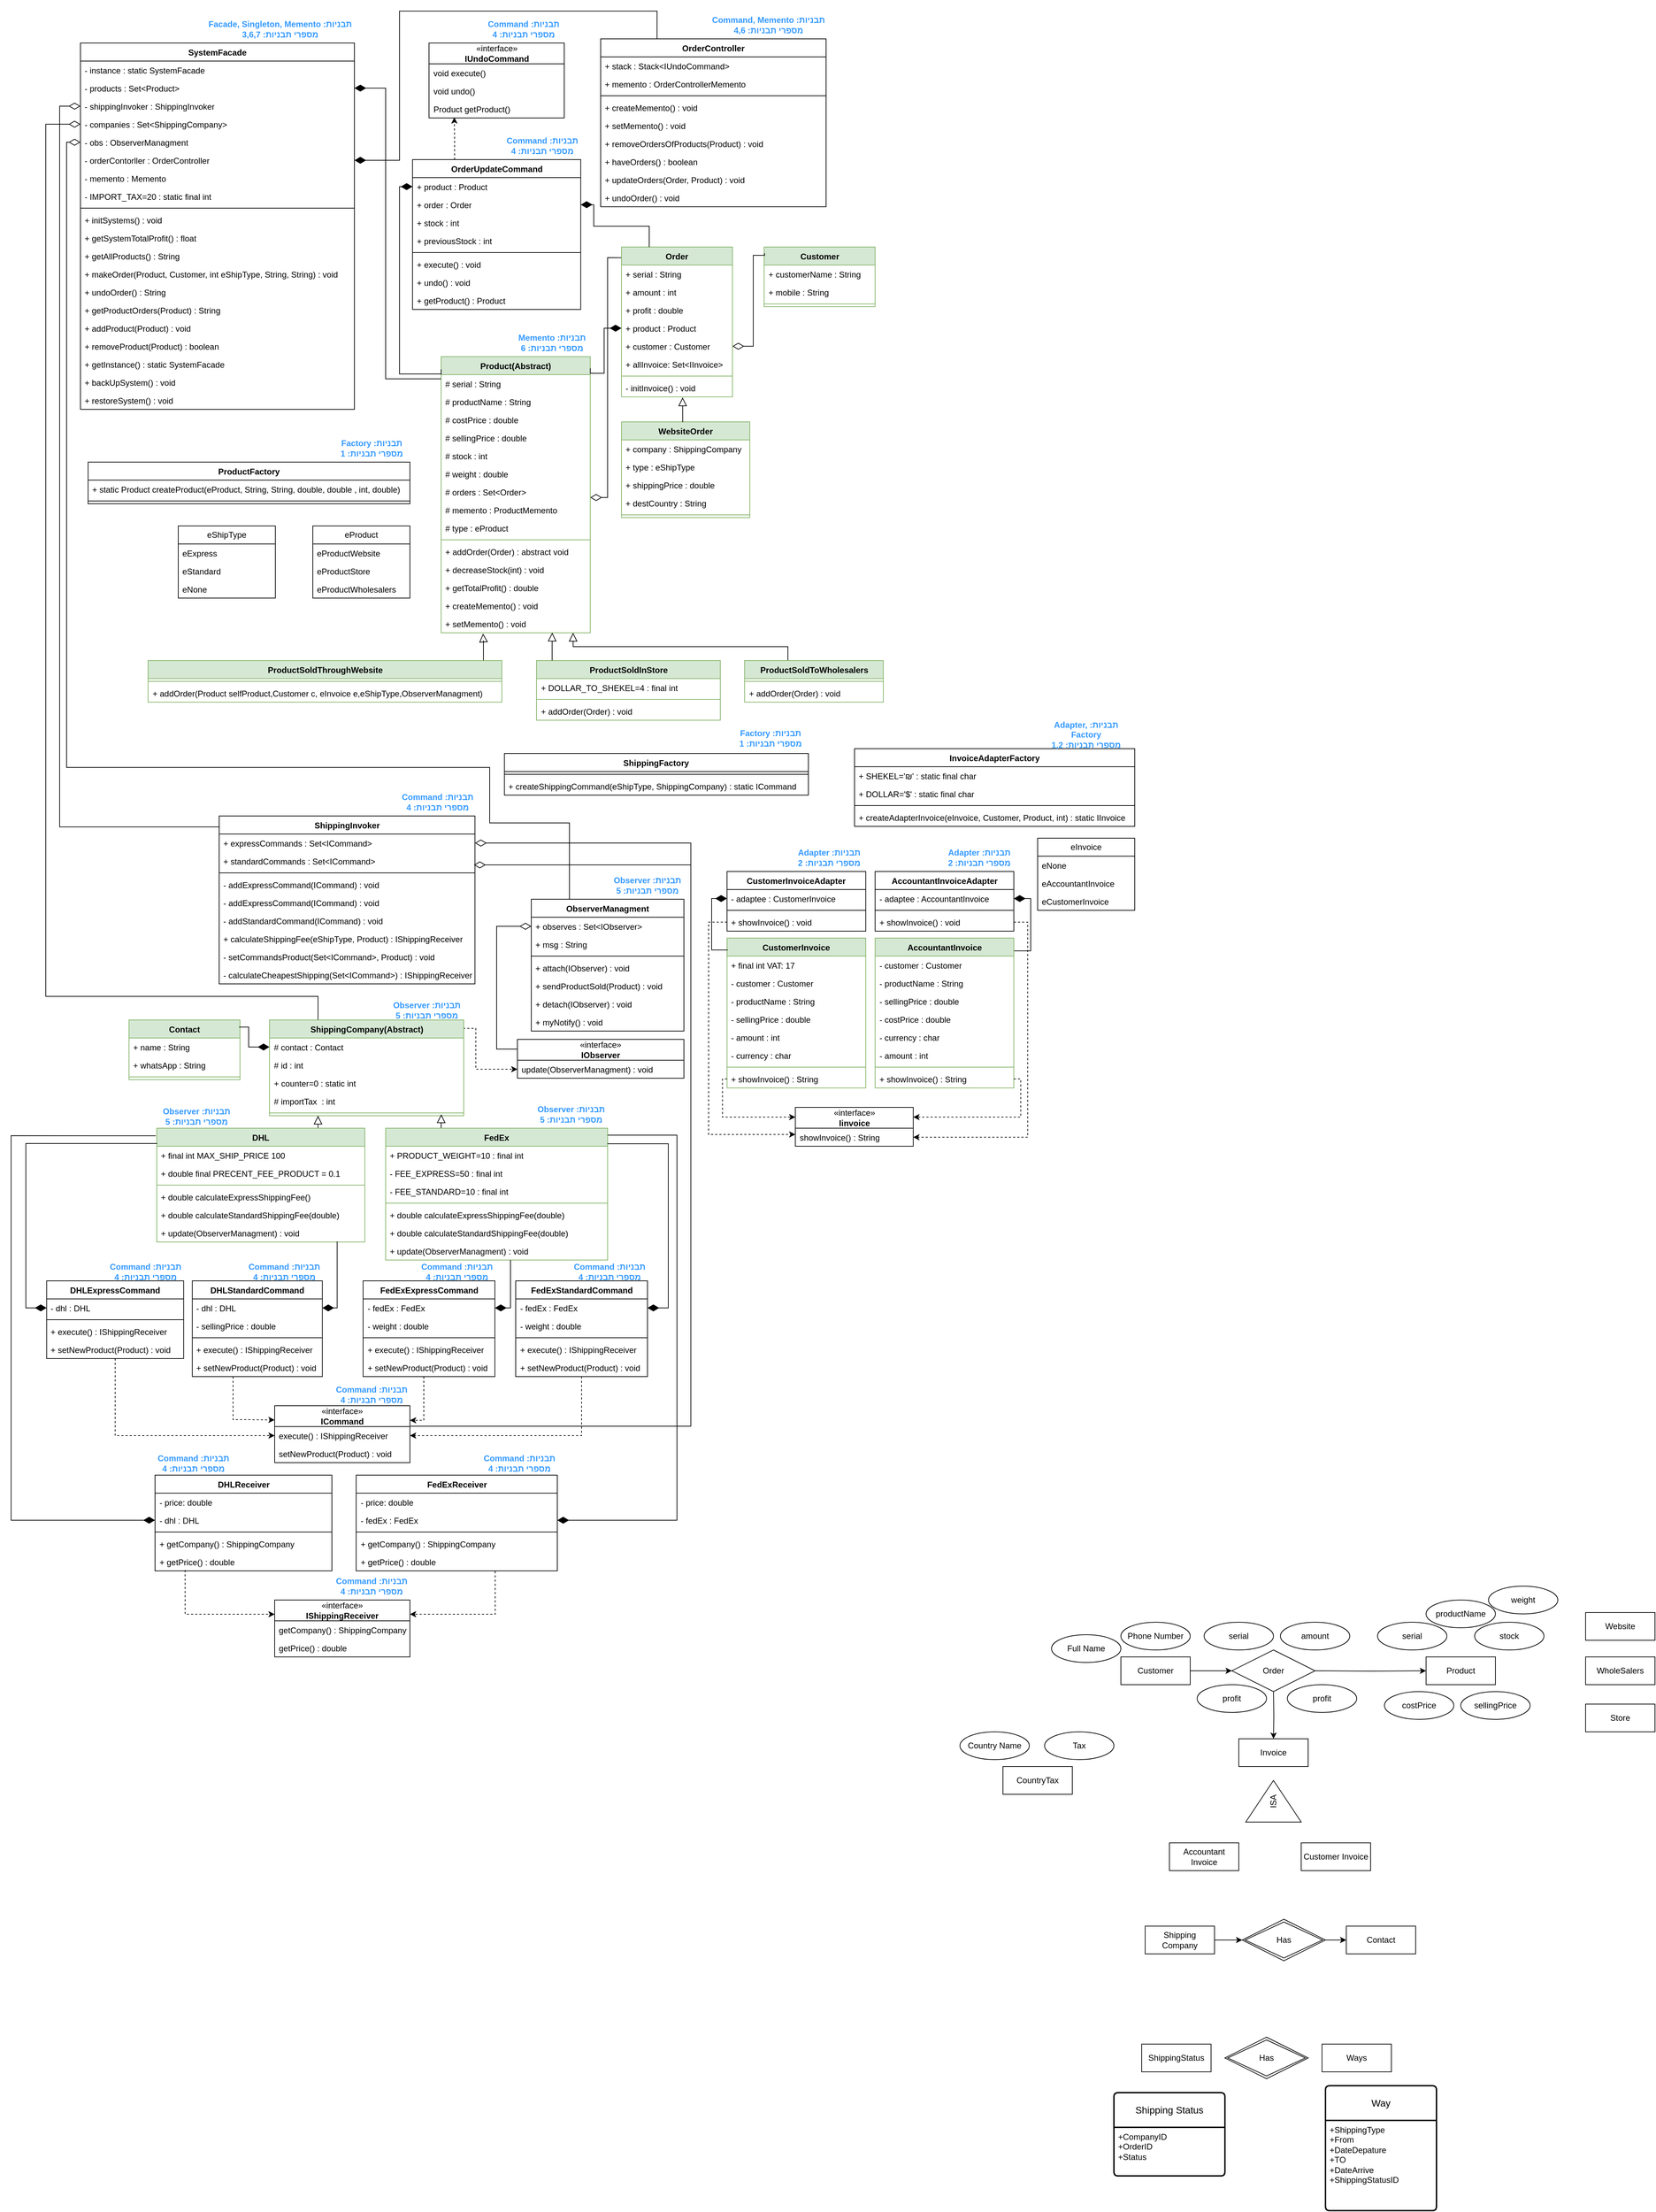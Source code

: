 <mxfile version="24.4.8" type="device">
  <diagram name="‫עמוד-1‬" id="NSOdITBFpndG5ONiXuww">
    <mxGraphModel dx="4569" dy="2273" grid="1" gridSize="10" guides="1" tooltips="1" connect="1" arrows="1" fold="1" page="1" pageScale="1" pageWidth="1169" pageHeight="1654" math="0" shadow="0">
      <root>
        <mxCell id="0" />
        <mxCell id="1" parent="0" />
        <mxCell id="ysHhir6P_XAannCN7Vos-1" value="Product(Abstract)" style="swimlane;fontStyle=1;align=center;verticalAlign=top;childLayout=stackLayout;horizontal=1;startSize=26;horizontalStack=0;resizeParent=1;resizeParentMax=0;resizeLast=0;collapsible=1;marginBottom=0;whiteSpace=wrap;html=1;fillColor=#d5e8d4;strokeColor=#82b366;" parent="1" vertex="1">
          <mxGeometry x="-1860" y="-62" width="215" height="398" as="geometry" />
        </mxCell>
        <mxCell id="ysHhir6P_XAannCN7Vos-2" value="# serial : String" style="text;align=left;verticalAlign=top;spacingLeft=4;spacingRight=4;overflow=hidden;rotatable=0;points=[[0,0.5],[1,0.5]];portConstraint=eastwest;whiteSpace=wrap;html=1;" parent="ysHhir6P_XAannCN7Vos-1" vertex="1">
          <mxGeometry y="26" width="215" height="26" as="geometry" />
        </mxCell>
        <mxCell id="ysHhir6P_XAannCN7Vos-3" value="# productName : String" style="text;strokeColor=none;fillColor=none;align=left;verticalAlign=top;spacingLeft=4;spacingRight=4;overflow=hidden;rotatable=0;points=[[0,0.5],[1,0.5]];portConstraint=eastwest;whiteSpace=wrap;html=1;" parent="ysHhir6P_XAannCN7Vos-1" vertex="1">
          <mxGeometry y="52" width="215" height="26" as="geometry" />
        </mxCell>
        <mxCell id="ysHhir6P_XAannCN7Vos-4" value="# costPrice : double" style="text;strokeColor=none;fillColor=none;align=left;verticalAlign=top;spacingLeft=4;spacingRight=4;overflow=hidden;rotatable=0;points=[[0,0.5],[1,0.5]];portConstraint=eastwest;whiteSpace=wrap;html=1;" parent="ysHhir6P_XAannCN7Vos-1" vertex="1">
          <mxGeometry y="78" width="215" height="26" as="geometry" />
        </mxCell>
        <mxCell id="ysHhir6P_XAannCN7Vos-5" value="# sellingPrice : double" style="text;strokeColor=none;fillColor=none;align=left;verticalAlign=top;spacingLeft=4;spacingRight=4;overflow=hidden;rotatable=0;points=[[0,0.5],[1,0.5]];portConstraint=eastwest;whiteSpace=wrap;html=1;" parent="ysHhir6P_XAannCN7Vos-1" vertex="1">
          <mxGeometry y="104" width="215" height="26" as="geometry" />
        </mxCell>
        <mxCell id="ysHhir6P_XAannCN7Vos-6" value="# stock : int" style="text;strokeColor=none;fillColor=none;align=left;verticalAlign=top;spacingLeft=4;spacingRight=4;overflow=hidden;rotatable=0;points=[[0,0.5],[1,0.5]];portConstraint=eastwest;whiteSpace=wrap;html=1;" parent="ysHhir6P_XAannCN7Vos-1" vertex="1">
          <mxGeometry y="130" width="215" height="26" as="geometry" />
        </mxCell>
        <mxCell id="UtTH5bQyzC8oMdL-rNqI-26" value="# weight : double" style="text;strokeColor=none;fillColor=none;align=left;verticalAlign=top;spacingLeft=4;spacingRight=4;overflow=hidden;rotatable=0;points=[[0,0.5],[1,0.5]];portConstraint=eastwest;whiteSpace=wrap;html=1;" parent="ysHhir6P_XAannCN7Vos-1" vertex="1">
          <mxGeometry y="156" width="215" height="26" as="geometry" />
        </mxCell>
        <mxCell id="cc0h7DlYqz3N8uV7RII0-1" value="# orders : Set&amp;lt;Order&amp;gt;" style="text;align=left;verticalAlign=top;spacingLeft=4;spacingRight=4;overflow=hidden;rotatable=0;points=[[0,0.5],[1,0.5]];portConstraint=eastwest;whiteSpace=wrap;html=1;" parent="ysHhir6P_XAannCN7Vos-1" vertex="1">
          <mxGeometry y="182" width="215" height="26" as="geometry" />
        </mxCell>
        <mxCell id="ysHhir6P_XAannCN7Vos-7" value="# memento : ProductMemento" style="text;align=left;verticalAlign=top;spacingLeft=4;spacingRight=4;overflow=hidden;rotatable=0;points=[[0,0.5],[1,0.5]];portConstraint=eastwest;whiteSpace=wrap;html=1;" parent="ysHhir6P_XAannCN7Vos-1" vertex="1">
          <mxGeometry y="208" width="215" height="26" as="geometry" />
        </mxCell>
        <mxCell id="ce1McrgnzSEC69H92wvw-1" value="# type : eProduct" style="text;align=left;verticalAlign=top;spacingLeft=4;spacingRight=4;overflow=hidden;rotatable=0;points=[[0,0.5],[1,0.5]];portConstraint=eastwest;whiteSpace=wrap;html=1;" parent="ysHhir6P_XAannCN7Vos-1" vertex="1">
          <mxGeometry y="234" width="215" height="26" as="geometry" />
        </mxCell>
        <mxCell id="ysHhir6P_XAannCN7Vos-8" value="" style="line;strokeWidth=1;fillColor=none;align=left;verticalAlign=middle;spacingTop=-1;spacingLeft=3;spacingRight=3;rotatable=0;labelPosition=right;points=[];portConstraint=eastwest;strokeColor=inherit;" parent="ysHhir6P_XAannCN7Vos-1" vertex="1">
          <mxGeometry y="260" width="215" height="8" as="geometry" />
        </mxCell>
        <mxCell id="ysHhir6P_XAannCN7Vos-9" value="+ addOrder(Order) : abstract void&amp;nbsp;" style="text;strokeColor=none;fillColor=none;align=left;verticalAlign=top;spacingLeft=4;spacingRight=4;overflow=hidden;rotatable=0;points=[[0,0.5],[1,0.5]];portConstraint=eastwest;whiteSpace=wrap;html=1;" parent="ysHhir6P_XAannCN7Vos-1" vertex="1">
          <mxGeometry y="268" width="215" height="26" as="geometry" />
        </mxCell>
        <mxCell id="ysHhir6P_XAannCN7Vos-10" value="+ decreaseStock(int) : void&amp;nbsp;" style="text;strokeColor=none;fillColor=none;align=left;verticalAlign=top;spacingLeft=4;spacingRight=4;overflow=hidden;rotatable=0;points=[[0,0.5],[1,0.5]];portConstraint=eastwest;whiteSpace=wrap;html=1;" parent="ysHhir6P_XAannCN7Vos-1" vertex="1">
          <mxGeometry y="294" width="215" height="26" as="geometry" />
        </mxCell>
        <mxCell id="cc0h7DlYqz3N8uV7RII0-2" value="+ getTotalProfit() : double&amp;nbsp;" style="text;strokeColor=none;fillColor=none;align=left;verticalAlign=top;spacingLeft=4;spacingRight=4;overflow=hidden;rotatable=0;points=[[0,0.5],[1,0.5]];portConstraint=eastwest;whiteSpace=wrap;html=1;" parent="ysHhir6P_XAannCN7Vos-1" vertex="1">
          <mxGeometry y="320" width="215" height="26" as="geometry" />
        </mxCell>
        <mxCell id="cc0h7DlYqz3N8uV7RII0-3" value="+ createMemento() : void&amp;nbsp;" style="text;strokeColor=none;fillColor=none;align=left;verticalAlign=top;spacingLeft=4;spacingRight=4;overflow=hidden;rotatable=0;points=[[0,0.5],[1,0.5]];portConstraint=eastwest;whiteSpace=wrap;html=1;" parent="ysHhir6P_XAannCN7Vos-1" vertex="1">
          <mxGeometry y="346" width="215" height="26" as="geometry" />
        </mxCell>
        <mxCell id="cc0h7DlYqz3N8uV7RII0-4" value="+ setMemento() : void&amp;nbsp;" style="text;strokeColor=none;fillColor=none;align=left;verticalAlign=top;spacingLeft=4;spacingRight=4;overflow=hidden;rotatable=0;points=[[0,0.5],[1,0.5]];portConstraint=eastwest;whiteSpace=wrap;html=1;" parent="ysHhir6P_XAannCN7Vos-1" vertex="1">
          <mxGeometry y="372" width="215" height="26" as="geometry" />
        </mxCell>
        <mxCell id="ysHhir6P_XAannCN7Vos-17" value="Order" style="swimlane;fontStyle=1;align=center;verticalAlign=top;childLayout=stackLayout;horizontal=1;startSize=26;horizontalStack=0;resizeParent=1;resizeParentMax=0;resizeLast=0;collapsible=1;marginBottom=0;whiteSpace=wrap;html=1;fillColor=#d5e8d4;strokeColor=#82b366;" parent="1" vertex="1">
          <mxGeometry x="-1600" y="-220" width="160" height="216" as="geometry" />
        </mxCell>
        <mxCell id="JSz71IsSp4HoEw7jzIXg-45" value="+ serial : String" style="text;strokeColor=none;fillColor=none;align=left;verticalAlign=top;spacingLeft=4;spacingRight=4;overflow=hidden;rotatable=0;points=[[0,0.5],[1,0.5]];portConstraint=eastwest;whiteSpace=wrap;html=1;" parent="ysHhir6P_XAannCN7Vos-17" vertex="1">
          <mxGeometry y="26" width="160" height="26" as="geometry" />
        </mxCell>
        <mxCell id="cc0h7DlYqz3N8uV7RII0-6" value="+ amount : int" style="text;strokeColor=none;fillColor=none;align=left;verticalAlign=top;spacingLeft=4;spacingRight=4;overflow=hidden;rotatable=0;points=[[0,0.5],[1,0.5]];portConstraint=eastwest;whiteSpace=wrap;html=1;" parent="ysHhir6P_XAannCN7Vos-17" vertex="1">
          <mxGeometry y="52" width="160" height="26" as="geometry" />
        </mxCell>
        <mxCell id="cc0h7DlYqz3N8uV7RII0-7" value="+ profit : double" style="text;strokeColor=none;fillColor=none;align=left;verticalAlign=top;spacingLeft=4;spacingRight=4;overflow=hidden;rotatable=0;points=[[0,0.5],[1,0.5]];portConstraint=eastwest;whiteSpace=wrap;html=1;" parent="ysHhir6P_XAannCN7Vos-17" vertex="1">
          <mxGeometry y="78" width="160" height="26" as="geometry" />
        </mxCell>
        <mxCell id="ysHhir6P_XAannCN7Vos-18" value="+ product : Product" style="text;strokeColor=none;fillColor=none;align=left;verticalAlign=top;spacingLeft=4;spacingRight=4;overflow=hidden;rotatable=0;points=[[0,0.5],[1,0.5]];portConstraint=eastwest;whiteSpace=wrap;html=1;" parent="ysHhir6P_XAannCN7Vos-17" vertex="1">
          <mxGeometry y="104" width="160" height="26" as="geometry" />
        </mxCell>
        <mxCell id="ysHhir6P_XAannCN7Vos-19" value="+ customer : Customer" style="text;strokeColor=none;fillColor=none;align=left;verticalAlign=top;spacingLeft=4;spacingRight=4;overflow=hidden;rotatable=0;points=[[0,0.5],[1,0.5]];portConstraint=eastwest;whiteSpace=wrap;html=1;" parent="ysHhir6P_XAannCN7Vos-17" vertex="1">
          <mxGeometry y="130" width="160" height="26" as="geometry" />
        </mxCell>
        <mxCell id="ysHhir6P_XAannCN7Vos-22" value="+ allInvoice: Set&amp;lt;IInvoice&amp;gt;" style="text;align=left;verticalAlign=top;spacingLeft=4;spacingRight=4;overflow=hidden;rotatable=0;points=[[0,0.5],[1,0.5]];portConstraint=eastwest;whiteSpace=wrap;html=1;" parent="ysHhir6P_XAannCN7Vos-17" vertex="1">
          <mxGeometry y="156" width="160" height="26" as="geometry" />
        </mxCell>
        <mxCell id="ysHhir6P_XAannCN7Vos-20" value="" style="line;strokeWidth=1;fillColor=none;align=left;verticalAlign=middle;spacingTop=-1;spacingLeft=3;spacingRight=3;rotatable=0;labelPosition=right;points=[];portConstraint=eastwest;strokeColor=inherit;" parent="ysHhir6P_XAannCN7Vos-17" vertex="1">
          <mxGeometry y="182" width="160" height="8" as="geometry" />
        </mxCell>
        <mxCell id="ysHhir6P_XAannCN7Vos-21" value="- initInvoice() : void&amp;nbsp;" style="text;strokeColor=none;fillColor=none;align=left;verticalAlign=top;spacingLeft=4;spacingRight=4;overflow=hidden;rotatable=0;points=[[0,0.5],[1,0.5]];portConstraint=eastwest;whiteSpace=wrap;html=1;" parent="ysHhir6P_XAannCN7Vos-17" vertex="1">
          <mxGeometry y="190" width="160" height="26" as="geometry" />
        </mxCell>
        <mxCell id="ysHhir6P_XAannCN7Vos-26" value="Customer" style="swimlane;fontStyle=1;align=center;verticalAlign=top;childLayout=stackLayout;horizontal=1;startSize=26;horizontalStack=0;resizeParent=1;resizeParentMax=0;resizeLast=0;collapsible=1;marginBottom=0;whiteSpace=wrap;html=1;fillColor=#d5e8d4;strokeColor=#82b366;" parent="1" vertex="1">
          <mxGeometry x="-1394.33" y="-220" width="160" height="86" as="geometry" />
        </mxCell>
        <mxCell id="ysHhir6P_XAannCN7Vos-27" value="+ customerName : String" style="text;strokeColor=none;fillColor=none;align=left;verticalAlign=top;spacingLeft=4;spacingRight=4;overflow=hidden;rotatable=0;points=[[0,0.5],[1,0.5]];portConstraint=eastwest;whiteSpace=wrap;html=1;" parent="ysHhir6P_XAannCN7Vos-26" vertex="1">
          <mxGeometry y="26" width="160" height="26" as="geometry" />
        </mxCell>
        <mxCell id="ysHhir6P_XAannCN7Vos-28" value="+ mobile : String" style="text;strokeColor=none;fillColor=none;align=left;verticalAlign=top;spacingLeft=4;spacingRight=4;overflow=hidden;rotatable=0;points=[[0,0.5],[1,0.5]];portConstraint=eastwest;whiteSpace=wrap;html=1;" parent="ysHhir6P_XAannCN7Vos-26" vertex="1">
          <mxGeometry y="52" width="160" height="26" as="geometry" />
        </mxCell>
        <mxCell id="ysHhir6P_XAannCN7Vos-29" value="" style="line;strokeWidth=1;fillColor=none;align=left;verticalAlign=middle;spacingTop=-1;spacingLeft=3;spacingRight=3;rotatable=0;labelPosition=right;points=[];portConstraint=eastwest;strokeColor=inherit;" parent="ysHhir6P_XAannCN7Vos-26" vertex="1">
          <mxGeometry y="78" width="160" height="8" as="geometry" />
        </mxCell>
        <mxCell id="ysHhir6P_XAannCN7Vos-37" value="ProductSoldThroughWebsite" style="swimlane;fontStyle=1;align=center;verticalAlign=top;childLayout=stackLayout;horizontal=1;startSize=26;horizontalStack=0;resizeParent=1;resizeParentMax=0;resizeLast=0;collapsible=1;marginBottom=0;whiteSpace=wrap;html=1;fillColor=#d5e8d4;strokeColor=#82b366;" parent="1" vertex="1">
          <mxGeometry x="-2282.5" y="376" width="510" height="60" as="geometry" />
        </mxCell>
        <mxCell id="ysHhir6P_XAannCN7Vos-41" value="" style="line;strokeWidth=1;fillColor=none;align=left;verticalAlign=middle;spacingTop=-1;spacingLeft=3;spacingRight=3;rotatable=0;labelPosition=right;points=[];portConstraint=eastwest;strokeColor=inherit;" parent="ysHhir6P_XAannCN7Vos-37" vertex="1">
          <mxGeometry y="26" width="510" height="8" as="geometry" />
        </mxCell>
        <mxCell id="ysHhir6P_XAannCN7Vos-42" value="+ addOrder(Product selfProduct,Customer c, eInvoice e,eShipType,ObserverManagment)&amp;nbsp;" style="text;strokeColor=none;fillColor=none;align=left;verticalAlign=top;spacingLeft=4;spacingRight=4;overflow=hidden;rotatable=0;points=[[0,0.5],[1,0.5]];portConstraint=eastwest;whiteSpace=wrap;html=1;" parent="ysHhir6P_XAannCN7Vos-37" vertex="1">
          <mxGeometry y="34" width="510" height="26" as="geometry" />
        </mxCell>
        <mxCell id="ysHhir6P_XAannCN7Vos-43" value="eShipType" style="swimlane;fontStyle=0;childLayout=stackLayout;horizontal=1;startSize=26;horizontalStack=0;resizeParent=1;resizeParentMax=0;resizeLast=0;collapsible=1;marginBottom=0;whiteSpace=wrap;html=1;" parent="1" vertex="1">
          <mxGeometry x="-2239" y="182" width="140" height="104" as="geometry" />
        </mxCell>
        <mxCell id="ysHhir6P_XAannCN7Vos-44" value="eExpress" style="text;strokeColor=none;fillColor=none;align=left;verticalAlign=top;spacingLeft=4;spacingRight=4;overflow=hidden;rotatable=0;points=[[0,0.5],[1,0.5]];portConstraint=eastwest;whiteSpace=wrap;html=1;" parent="ysHhir6P_XAannCN7Vos-43" vertex="1">
          <mxGeometry y="26" width="140" height="26" as="geometry" />
        </mxCell>
        <mxCell id="ysHhir6P_XAannCN7Vos-45" value="eStandard" style="text;strokeColor=none;fillColor=none;align=left;verticalAlign=top;spacingLeft=4;spacingRight=4;overflow=hidden;rotatable=0;points=[[0,0.5],[1,0.5]];portConstraint=eastwest;whiteSpace=wrap;html=1;" parent="ysHhir6P_XAannCN7Vos-43" vertex="1">
          <mxGeometry y="52" width="140" height="26" as="geometry" />
        </mxCell>
        <mxCell id="cc0h7DlYqz3N8uV7RII0-13" value="eNone" style="text;strokeColor=none;fillColor=none;align=left;verticalAlign=top;spacingLeft=4;spacingRight=4;overflow=hidden;rotatable=0;points=[[0,0.5],[1,0.5]];portConstraint=eastwest;whiteSpace=wrap;html=1;" parent="ysHhir6P_XAannCN7Vos-43" vertex="1">
          <mxGeometry y="78" width="140" height="26" as="geometry" />
        </mxCell>
        <mxCell id="ysHhir6P_XAannCN7Vos-54" value="ProductSoldInStore" style="swimlane;fontStyle=1;align=center;verticalAlign=top;childLayout=stackLayout;horizontal=1;startSize=26;horizontalStack=0;resizeParent=1;resizeParentMax=0;resizeLast=0;collapsible=1;marginBottom=0;whiteSpace=wrap;html=1;fillColor=#d5e8d4;strokeColor=#82b366;" parent="1" vertex="1">
          <mxGeometry x="-1722.5" y="376" width="265" height="86" as="geometry" />
        </mxCell>
        <mxCell id="ysHhir6P_XAannCN7Vos-55" value="+ DOLLAR_TO_SHEKEL=4 : final int&amp;nbsp;" style="text;strokeColor=none;fillColor=none;align=left;verticalAlign=top;spacingLeft=4;spacingRight=4;overflow=hidden;rotatable=0;points=[[0,0.5],[1,0.5]];portConstraint=eastwest;whiteSpace=wrap;html=1;" parent="ysHhir6P_XAannCN7Vos-54" vertex="1">
          <mxGeometry y="26" width="265" height="26" as="geometry" />
        </mxCell>
        <mxCell id="ysHhir6P_XAannCN7Vos-57" value="" style="line;strokeWidth=1;fillColor=none;align=left;verticalAlign=middle;spacingTop=-1;spacingLeft=3;spacingRight=3;rotatable=0;labelPosition=right;points=[];portConstraint=eastwest;strokeColor=inherit;" parent="ysHhir6P_XAannCN7Vos-54" vertex="1">
          <mxGeometry y="52" width="265" height="8" as="geometry" />
        </mxCell>
        <mxCell id="ysHhir6P_XAannCN7Vos-58" value="+ addOrder(Order) : void&amp;nbsp;" style="text;strokeColor=none;fillColor=none;align=left;verticalAlign=top;spacingLeft=4;spacingRight=4;overflow=hidden;rotatable=0;points=[[0,0.5],[1,0.5]];portConstraint=eastwest;whiteSpace=wrap;html=1;" parent="ysHhir6P_XAannCN7Vos-54" vertex="1">
          <mxGeometry y="60" width="265" height="26" as="geometry" />
        </mxCell>
        <mxCell id="ysHhir6P_XAannCN7Vos-70" value="«interface»&lt;br style=&quot;border-color: var(--border-color);&quot;&gt;&lt;b&gt;Iinvoice&lt;/b&gt;" style="swimlane;fontStyle=0;childLayout=stackLayout;horizontal=1;startSize=30;horizontalStack=0;resizeParent=1;resizeParentMax=0;resizeLast=0;collapsible=1;marginBottom=0;whiteSpace=wrap;html=1;" parent="1" vertex="1">
          <mxGeometry x="-1349.33" y="1020" width="170" height="56" as="geometry" />
        </mxCell>
        <mxCell id="ysHhir6P_XAannCN7Vos-71" value="showInvoice() : String" style="text;strokeColor=none;fillColor=none;align=left;verticalAlign=top;spacingLeft=4;spacingRight=4;overflow=hidden;rotatable=0;points=[[0,0.5],[1,0.5]];portConstraint=eastwest;whiteSpace=wrap;html=1;" parent="ysHhir6P_XAannCN7Vos-70" vertex="1">
          <mxGeometry y="30" width="170" height="26" as="geometry" />
        </mxCell>
        <mxCell id="ysHhir6P_XAannCN7Vos-77" value="ProductSoldToWholesalers" style="swimlane;fontStyle=1;align=center;verticalAlign=top;childLayout=stackLayout;horizontal=1;startSize=26;horizontalStack=0;resizeParent=1;resizeParentMax=0;resizeLast=0;collapsible=1;marginBottom=0;whiteSpace=wrap;html=1;fillColor=#d5e8d4;strokeColor=#82b366;" parent="1" vertex="1">
          <mxGeometry x="-1422.5" y="376" width="200" height="60" as="geometry" />
        </mxCell>
        <mxCell id="ysHhir6P_XAannCN7Vos-79" value="" style="line;strokeWidth=1;fillColor=none;align=left;verticalAlign=middle;spacingTop=-1;spacingLeft=3;spacingRight=3;rotatable=0;labelPosition=right;points=[];portConstraint=eastwest;strokeColor=inherit;" parent="ysHhir6P_XAannCN7Vos-77" vertex="1">
          <mxGeometry y="26" width="200" height="8" as="geometry" />
        </mxCell>
        <mxCell id="ysHhir6P_XAannCN7Vos-80" value="+ addOrder(Order) : void&amp;nbsp;" style="text;strokeColor=none;fillColor=none;align=left;verticalAlign=top;spacingLeft=4;spacingRight=4;overflow=hidden;rotatable=0;points=[[0,0.5],[1,0.5]];portConstraint=eastwest;whiteSpace=wrap;html=1;" parent="ysHhir6P_XAannCN7Vos-77" vertex="1">
          <mxGeometry y="34" width="200" height="26" as="geometry" />
        </mxCell>
        <mxCell id="ysHhir6P_XAannCN7Vos-83" value="CustomerInvoice" style="swimlane;fontStyle=1;align=center;verticalAlign=top;childLayout=stackLayout;horizontal=1;startSize=26;horizontalStack=0;resizeParent=1;resizeParentMax=0;resizeLast=0;collapsible=1;marginBottom=0;whiteSpace=wrap;html=1;fillColor=#d5e8d4;strokeColor=#82b366;" parent="1" vertex="1">
          <mxGeometry x="-1447.83" y="776" width="200" height="216" as="geometry" />
        </mxCell>
        <mxCell id="ysHhir6P_XAannCN7Vos-84" value="+ final int VAT: 17" style="text;align=left;verticalAlign=top;spacingLeft=4;spacingRight=4;overflow=hidden;rotatable=0;points=[[0,0.5],[1,0.5]];portConstraint=eastwest;whiteSpace=wrap;html=1;" parent="ysHhir6P_XAannCN7Vos-83" vertex="1">
          <mxGeometry y="26" width="200" height="26" as="geometry" />
        </mxCell>
        <mxCell id="cc0h7DlYqz3N8uV7RII0-22" value="- customer : Customer" style="text;align=left;verticalAlign=top;spacingLeft=4;spacingRight=4;overflow=hidden;rotatable=0;points=[[0,0.5],[1,0.5]];portConstraint=eastwest;whiteSpace=wrap;html=1;" parent="ysHhir6P_XAannCN7Vos-83" vertex="1">
          <mxGeometry y="52" width="200" height="26" as="geometry" />
        </mxCell>
        <mxCell id="cc0h7DlYqz3N8uV7RII0-23" value="- productName : String" style="text;align=left;verticalAlign=top;spacingLeft=4;spacingRight=4;overflow=hidden;rotatable=0;points=[[0,0.5],[1,0.5]];portConstraint=eastwest;whiteSpace=wrap;html=1;" parent="ysHhir6P_XAannCN7Vos-83" vertex="1">
          <mxGeometry y="78" width="200" height="26" as="geometry" />
        </mxCell>
        <mxCell id="cc0h7DlYqz3N8uV7RII0-24" value="- sellingPrice : double" style="text;align=left;verticalAlign=top;spacingLeft=4;spacingRight=4;overflow=hidden;rotatable=0;points=[[0,0.5],[1,0.5]];portConstraint=eastwest;whiteSpace=wrap;html=1;" parent="ysHhir6P_XAannCN7Vos-83" vertex="1">
          <mxGeometry y="104" width="200" height="26" as="geometry" />
        </mxCell>
        <mxCell id="cc0h7DlYqz3N8uV7RII0-26" value="- amount : int" style="text;align=left;verticalAlign=top;spacingLeft=4;spacingRight=4;overflow=hidden;rotatable=0;points=[[0,0.5],[1,0.5]];portConstraint=eastwest;whiteSpace=wrap;html=1;" parent="ysHhir6P_XAannCN7Vos-83" vertex="1">
          <mxGeometry y="130" width="200" height="26" as="geometry" />
        </mxCell>
        <mxCell id="cc0h7DlYqz3N8uV7RII0-25" value="- currency : char" style="text;align=left;verticalAlign=top;spacingLeft=4;spacingRight=4;overflow=hidden;rotatable=0;points=[[0,0.5],[1,0.5]];portConstraint=eastwest;whiteSpace=wrap;html=1;" parent="ysHhir6P_XAannCN7Vos-83" vertex="1">
          <mxGeometry y="156" width="200" height="26" as="geometry" />
        </mxCell>
        <mxCell id="ysHhir6P_XAannCN7Vos-85" value="" style="line;strokeWidth=1;fillColor=none;align=left;verticalAlign=middle;spacingTop=-1;spacingLeft=3;spacingRight=3;rotatable=0;labelPosition=right;points=[];portConstraint=eastwest;strokeColor=inherit;" parent="ysHhir6P_XAannCN7Vos-83" vertex="1">
          <mxGeometry y="182" width="200" height="8" as="geometry" />
        </mxCell>
        <mxCell id="ysHhir6P_XAannCN7Vos-86" value="+ showInvoice() : String" style="text;strokeColor=none;fillColor=none;align=left;verticalAlign=top;spacingLeft=4;spacingRight=4;overflow=hidden;rotatable=0;points=[[0,0.5],[1,0.5]];portConstraint=eastwest;whiteSpace=wrap;html=1;" parent="ysHhir6P_XAannCN7Vos-83" vertex="1">
          <mxGeometry y="190" width="200" height="26" as="geometry" />
        </mxCell>
        <mxCell id="ysHhir6P_XAannCN7Vos-88" style="edgeStyle=orthogonalEdgeStyle;rounded=0;orthogonalLoop=1;jettySize=auto;html=1;entryX=0;entryY=0.25;entryDx=0;entryDy=0;dashed=1;exitX=0;exitY=0.5;exitDx=0;exitDy=0;" parent="1" source="ysHhir6P_XAannCN7Vos-86" target="ysHhir6P_XAannCN7Vos-70" edge="1">
          <mxGeometry relative="1" as="geometry">
            <Array as="points">
              <mxPoint x="-1454.33" y="979" />
              <mxPoint x="-1454.33" y="1034" />
            </Array>
          </mxGeometry>
        </mxCell>
        <mxCell id="LWyZm3HH5CBz1IbHdYnm-17" style="edgeStyle=orthogonalEdgeStyle;rounded=0;orthogonalLoop=1;jettySize=auto;html=1;exitX=1;exitY=0.085;exitDx=0;exitDy=0;exitPerimeter=0;endArrow=diamondThin;endFill=1;startSize=6;endSize=14;" parent="1" source="ysHhir6P_XAannCN7Vos-89" target="ysHhir6P_XAannCN7Vos-102" edge="1">
          <mxGeometry relative="1" as="geometry">
            <Array as="points">
              <mxPoint x="-1010" y="794" />
              <mxPoint x="-1010" y="719" />
            </Array>
          </mxGeometry>
        </mxCell>
        <mxCell id="ysHhir6P_XAannCN7Vos-89" value="AccountantInvoice" style="swimlane;fontStyle=1;align=center;verticalAlign=top;childLayout=stackLayout;horizontal=1;startSize=26;horizontalStack=0;resizeParent=1;resizeParentMax=0;resizeLast=0;collapsible=1;marginBottom=0;whiteSpace=wrap;html=1;fillColor=#d5e8d4;strokeColor=#82b366;" parent="1" vertex="1">
          <mxGeometry x="-1234.33" y="776" width="200" height="216" as="geometry" />
        </mxCell>
        <mxCell id="ysHhir6P_XAannCN7Vos-90" value="- customer : Customer" style="text;align=left;verticalAlign=top;spacingLeft=4;spacingRight=4;overflow=hidden;rotatable=0;points=[[0,0.5],[1,0.5]];portConstraint=eastwest;whiteSpace=wrap;html=1;" parent="ysHhir6P_XAannCN7Vos-89" vertex="1">
          <mxGeometry y="26" width="200" height="26" as="geometry" />
        </mxCell>
        <mxCell id="cc0h7DlYqz3N8uV7RII0-20" value="- productName : String" style="text;align=left;verticalAlign=top;spacingLeft=4;spacingRight=4;overflow=hidden;rotatable=0;points=[[0,0.5],[1,0.5]];portConstraint=eastwest;whiteSpace=wrap;html=1;" parent="ysHhir6P_XAannCN7Vos-89" vertex="1">
          <mxGeometry y="52" width="200" height="26" as="geometry" />
        </mxCell>
        <mxCell id="cc0h7DlYqz3N8uV7RII0-18" value="- sellingPrice : double" style="text;align=left;verticalAlign=top;spacingLeft=4;spacingRight=4;overflow=hidden;rotatable=0;points=[[0,0.5],[1,0.5]];portConstraint=eastwest;whiteSpace=wrap;html=1;" parent="ysHhir6P_XAannCN7Vos-89" vertex="1">
          <mxGeometry y="78" width="200" height="26" as="geometry" />
        </mxCell>
        <mxCell id="cc0h7DlYqz3N8uV7RII0-17" value="- costPrice : double" style="text;align=left;verticalAlign=top;spacingLeft=4;spacingRight=4;overflow=hidden;rotatable=0;points=[[0,0.5],[1,0.5]];portConstraint=eastwest;whiteSpace=wrap;html=1;" parent="ysHhir6P_XAannCN7Vos-89" vertex="1">
          <mxGeometry y="104" width="200" height="26" as="geometry" />
        </mxCell>
        <mxCell id="cc0h7DlYqz3N8uV7RII0-19" value="- currency : char" style="text;align=left;verticalAlign=top;spacingLeft=4;spacingRight=4;overflow=hidden;rotatable=0;points=[[0,0.5],[1,0.5]];portConstraint=eastwest;whiteSpace=wrap;html=1;" parent="ysHhir6P_XAannCN7Vos-89" vertex="1">
          <mxGeometry y="130" width="200" height="26" as="geometry" />
        </mxCell>
        <mxCell id="cc0h7DlYqz3N8uV7RII0-21" value="- amount : int" style="text;align=left;verticalAlign=top;spacingLeft=4;spacingRight=4;overflow=hidden;rotatable=0;points=[[0,0.5],[1,0.5]];portConstraint=eastwest;whiteSpace=wrap;html=1;" parent="ysHhir6P_XAannCN7Vos-89" vertex="1">
          <mxGeometry y="156" width="200" height="26" as="geometry" />
        </mxCell>
        <mxCell id="ysHhir6P_XAannCN7Vos-91" value="" style="line;strokeWidth=1;fillColor=none;align=left;verticalAlign=middle;spacingTop=-1;spacingLeft=3;spacingRight=3;rotatable=0;labelPosition=right;points=[];portConstraint=eastwest;strokeColor=inherit;" parent="ysHhir6P_XAannCN7Vos-89" vertex="1">
          <mxGeometry y="182" width="200" height="8" as="geometry" />
        </mxCell>
        <mxCell id="ysHhir6P_XAannCN7Vos-92" value="+ showInvoice() : String" style="text;strokeColor=none;fillColor=none;align=left;verticalAlign=top;spacingLeft=4;spacingRight=4;overflow=hidden;rotatable=0;points=[[0,0.5],[1,0.5]];portConstraint=eastwest;whiteSpace=wrap;html=1;" parent="ysHhir6P_XAannCN7Vos-89" vertex="1">
          <mxGeometry y="190" width="200" height="26" as="geometry" />
        </mxCell>
        <mxCell id="ysHhir6P_XAannCN7Vos-94" style="edgeStyle=orthogonalEdgeStyle;rounded=0;orthogonalLoop=1;jettySize=auto;html=1;entryX=1;entryY=0.25;entryDx=0;entryDy=0;dashed=1;exitX=1;exitY=0.5;exitDx=0;exitDy=0;" parent="1" source="ysHhir6P_XAannCN7Vos-92" target="ysHhir6P_XAannCN7Vos-70" edge="1">
          <mxGeometry relative="1" as="geometry">
            <Array as="points">
              <mxPoint x="-1024.33" y="979" />
              <mxPoint x="-1024.33" y="1034" />
            </Array>
            <mxPoint x="-1034.33" y="904" as="sourcePoint" />
          </mxGeometry>
        </mxCell>
        <mxCell id="ysHhir6P_XAannCN7Vos-95" value="CustomerInvoiceAdapter" style="swimlane;fontStyle=1;align=center;verticalAlign=top;childLayout=stackLayout;horizontal=1;startSize=26;horizontalStack=0;resizeParent=1;resizeParentMax=0;resizeLast=0;collapsible=1;marginBottom=0;whiteSpace=wrap;html=1;" parent="1" vertex="1">
          <mxGeometry x="-1447.83" y="680" width="200" height="86" as="geometry" />
        </mxCell>
        <mxCell id="ysHhir6P_XAannCN7Vos-96" value="- adaptee : CustomerInvoice&amp;nbsp;" style="text;align=left;verticalAlign=top;spacingLeft=4;spacingRight=4;overflow=hidden;rotatable=0;points=[[0,0.5],[1,0.5]];portConstraint=eastwest;whiteSpace=wrap;html=1;" parent="ysHhir6P_XAannCN7Vos-95" vertex="1">
          <mxGeometry y="26" width="200" height="26" as="geometry" />
        </mxCell>
        <mxCell id="ysHhir6P_XAannCN7Vos-97" value="" style="line;strokeWidth=1;fillColor=none;align=left;verticalAlign=middle;spacingTop=-1;spacingLeft=3;spacingRight=3;rotatable=0;labelPosition=right;points=[];portConstraint=eastwest;strokeColor=inherit;" parent="ysHhir6P_XAannCN7Vos-95" vertex="1">
          <mxGeometry y="52" width="200" height="8" as="geometry" />
        </mxCell>
        <mxCell id="ysHhir6P_XAannCN7Vos-98" value="+ showInvoice() : void&amp;nbsp;" style="text;strokeColor=none;fillColor=none;align=left;verticalAlign=top;spacingLeft=4;spacingRight=4;overflow=hidden;rotatable=0;points=[[0,0.5],[1,0.5]];portConstraint=eastwest;whiteSpace=wrap;html=1;" parent="ysHhir6P_XAannCN7Vos-95" vertex="1">
          <mxGeometry y="60" width="200" height="26" as="geometry" />
        </mxCell>
        <mxCell id="ysHhir6P_XAannCN7Vos-100" style="edgeStyle=orthogonalEdgeStyle;rounded=0;orthogonalLoop=1;jettySize=auto;html=1;dashed=1;" parent="1" source="ysHhir6P_XAannCN7Vos-98" target="ysHhir6P_XAannCN7Vos-71" edge="1">
          <mxGeometry relative="1" as="geometry">
            <Array as="points">
              <mxPoint x="-1474.33" y="753" />
              <mxPoint x="-1474.33" y="1059" />
            </Array>
            <mxPoint x="-1514.33" y="1102.759" as="targetPoint" />
          </mxGeometry>
        </mxCell>
        <mxCell id="ysHhir6P_XAannCN7Vos-101" value="AccountantInvoiceAdapter" style="swimlane;fontStyle=1;align=center;verticalAlign=top;childLayout=stackLayout;horizontal=1;startSize=26;horizontalStack=0;resizeParent=1;resizeParentMax=0;resizeLast=0;collapsible=1;marginBottom=0;whiteSpace=wrap;html=1;" parent="1" vertex="1">
          <mxGeometry x="-1234.33" y="680" width="200" height="86" as="geometry" />
        </mxCell>
        <mxCell id="ysHhir6P_XAannCN7Vos-102" value="- adaptee : AccountantInvoice&amp;nbsp;" style="text;align=left;verticalAlign=top;spacingLeft=4;spacingRight=4;overflow=hidden;rotatable=0;points=[[0,0.5],[1,0.5]];portConstraint=eastwest;whiteSpace=wrap;html=1;" parent="ysHhir6P_XAannCN7Vos-101" vertex="1">
          <mxGeometry y="26" width="200" height="26" as="geometry" />
        </mxCell>
        <mxCell id="ysHhir6P_XAannCN7Vos-103" value="" style="line;strokeWidth=1;fillColor=none;align=left;verticalAlign=middle;spacingTop=-1;spacingLeft=3;spacingRight=3;rotatable=0;labelPosition=right;points=[];portConstraint=eastwest;strokeColor=inherit;" parent="ysHhir6P_XAannCN7Vos-101" vertex="1">
          <mxGeometry y="52" width="200" height="8" as="geometry" />
        </mxCell>
        <mxCell id="ysHhir6P_XAannCN7Vos-104" value="+ showInvoice() : void&amp;nbsp;" style="text;strokeColor=none;fillColor=none;align=left;verticalAlign=top;spacingLeft=4;spacingRight=4;overflow=hidden;rotatable=0;points=[[0,0.5],[1,0.5]];portConstraint=eastwest;whiteSpace=wrap;html=1;" parent="ysHhir6P_XAannCN7Vos-101" vertex="1">
          <mxGeometry y="60" width="200" height="26" as="geometry" />
        </mxCell>
        <mxCell id="ysHhir6P_XAannCN7Vos-106" style="edgeStyle=orthogonalEdgeStyle;rounded=0;orthogonalLoop=1;jettySize=auto;html=1;entryX=1;entryY=0.5;entryDx=0;entryDy=0;dashed=1;" parent="1" source="ysHhir6P_XAannCN7Vos-104" target="ysHhir6P_XAannCN7Vos-71" edge="1">
          <mxGeometry relative="1" as="geometry">
            <Array as="points">
              <mxPoint x="-1014.33" y="753" />
              <mxPoint x="-1014.33" y="1063" />
            </Array>
          </mxGeometry>
        </mxCell>
        <mxCell id="ysHhir6P_XAannCN7Vos-111" value="InvoiceAdapterFactory" style="swimlane;fontStyle=1;align=center;verticalAlign=top;childLayout=stackLayout;horizontal=1;startSize=26;horizontalStack=0;resizeParent=1;resizeParentMax=0;resizeLast=0;collapsible=1;marginBottom=0;whiteSpace=wrap;html=1;" parent="1" vertex="1">
          <mxGeometry x="-1264" y="503" width="404" height="112" as="geometry" />
        </mxCell>
        <mxCell id="cc0h7DlYqz3N8uV7RII0-14" value="+&amp;nbsp;SHEKEL=&#39;₪&#39; :&amp;nbsp;static final char" style="text;align=left;verticalAlign=top;spacingLeft=4;spacingRight=4;overflow=hidden;rotatable=0;points=[[0,0.5],[1,0.5]];portConstraint=eastwest;whiteSpace=wrap;html=1;" parent="ysHhir6P_XAannCN7Vos-111" vertex="1">
          <mxGeometry y="26" width="404" height="26" as="geometry" />
        </mxCell>
        <mxCell id="cc0h7DlYqz3N8uV7RII0-15" value="+&amp;nbsp;DOLLAR=&#39;$&#39; :&amp;nbsp;static final char" style="text;align=left;verticalAlign=top;spacingLeft=4;spacingRight=4;overflow=hidden;rotatable=0;points=[[0,0.5],[1,0.5]];portConstraint=eastwest;whiteSpace=wrap;html=1;" parent="ysHhir6P_XAannCN7Vos-111" vertex="1">
          <mxGeometry y="52" width="404" height="26" as="geometry" />
        </mxCell>
        <mxCell id="ysHhir6P_XAannCN7Vos-113" value="" style="line;strokeWidth=1;fillColor=none;align=left;verticalAlign=middle;spacingTop=-1;spacingLeft=3;spacingRight=3;rotatable=0;labelPosition=right;points=[];portConstraint=eastwest;strokeColor=inherit;" parent="ysHhir6P_XAannCN7Vos-111" vertex="1">
          <mxGeometry y="78" width="404" height="8" as="geometry" />
        </mxCell>
        <mxCell id="ysHhir6P_XAannCN7Vos-112" value="+ createAdapterInvoice(eInvoice, Customer, Product, int) : static&amp;nbsp;IInvoice" style="text;align=left;verticalAlign=top;spacingLeft=4;spacingRight=4;overflow=hidden;rotatable=0;points=[[0,0.5],[1,0.5]];portConstraint=eastwest;whiteSpace=wrap;html=1;" parent="ysHhir6P_XAannCN7Vos-111" vertex="1">
          <mxGeometry y="86" width="404" height="26" as="geometry" />
        </mxCell>
        <mxCell id="ysHhir6P_XAannCN7Vos-115" value="eInvoice" style="swimlane;fontStyle=0;childLayout=stackLayout;horizontal=1;startSize=26;horizontalStack=0;resizeParent=1;resizeParentMax=0;resizeLast=0;collapsible=1;marginBottom=0;whiteSpace=wrap;html=1;" parent="1" vertex="1">
          <mxGeometry x="-1000" y="632" width="140" height="104" as="geometry" />
        </mxCell>
        <mxCell id="ysHhir6P_XAannCN7Vos-119" value="eNone" style="text;strokeColor=none;fillColor=none;align=left;verticalAlign=top;spacingLeft=4;spacingRight=4;overflow=hidden;rotatable=0;points=[[0,0.5],[1,0.5]];portConstraint=eastwest;whiteSpace=wrap;html=1;" parent="ysHhir6P_XAannCN7Vos-115" vertex="1">
          <mxGeometry y="26" width="140" height="26" as="geometry" />
        </mxCell>
        <mxCell id="ysHhir6P_XAannCN7Vos-116" value="eAccountantInvoice" style="text;strokeColor=none;fillColor=none;align=left;verticalAlign=top;spacingLeft=4;spacingRight=4;overflow=hidden;rotatable=0;points=[[0,0.5],[1,0.5]];portConstraint=eastwest;whiteSpace=wrap;html=1;" parent="ysHhir6P_XAannCN7Vos-115" vertex="1">
          <mxGeometry y="52" width="140" height="26" as="geometry" />
        </mxCell>
        <mxCell id="ysHhir6P_XAannCN7Vos-117" value="eCustomerInvoice" style="text;strokeColor=none;fillColor=none;align=left;verticalAlign=top;spacingLeft=4;spacingRight=4;overflow=hidden;rotatable=0;points=[[0,0.5],[1,0.5]];portConstraint=eastwest;whiteSpace=wrap;html=1;" parent="ysHhir6P_XAannCN7Vos-115" vertex="1">
          <mxGeometry y="78" width="140" height="26" as="geometry" />
        </mxCell>
        <mxCell id="JSz71IsSp4HoEw7jzIXg-47" value="SystemFacade" style="swimlane;fontStyle=1;align=center;verticalAlign=top;childLayout=stackLayout;horizontal=1;startSize=26;horizontalStack=0;resizeParent=1;resizeParentMax=0;resizeLast=0;collapsible=1;marginBottom=0;whiteSpace=wrap;html=1;" parent="1" vertex="1">
          <mxGeometry x="-2380" y="-514" width="395" height="528" as="geometry" />
        </mxCell>
        <mxCell id="JSz71IsSp4HoEw7jzIXg-98" value="- instance : static SystemFacade" style="text;strokeColor=none;fillColor=none;align=left;verticalAlign=top;spacingLeft=4;spacingRight=4;overflow=hidden;rotatable=0;points=[[0,0.5],[1,0.5]];portConstraint=eastwest;whiteSpace=wrap;html=1;" parent="JSz71IsSp4HoEw7jzIXg-47" vertex="1">
          <mxGeometry y="26" width="395" height="26" as="geometry" />
        </mxCell>
        <mxCell id="JSz71IsSp4HoEw7jzIXg-49" value="- products : Set&amp;lt;Product&amp;gt;" style="text;strokeColor=none;fillColor=none;align=left;verticalAlign=top;spacingLeft=4;spacingRight=4;overflow=hidden;rotatable=0;points=[[0,0.5],[1,0.5]];portConstraint=eastwest;whiteSpace=wrap;html=1;" parent="JSz71IsSp4HoEw7jzIXg-47" vertex="1">
          <mxGeometry y="52" width="395" height="26" as="geometry" />
        </mxCell>
        <mxCell id="evKISASPrukbA7Jn0jq7-10" value="- shippingInvoker : ShippingInvoker" style="text;strokeColor=none;fillColor=none;align=left;verticalAlign=top;spacingLeft=4;spacingRight=4;overflow=hidden;rotatable=0;points=[[0,0.5],[1,0.5]];portConstraint=eastwest;whiteSpace=wrap;html=1;" parent="JSz71IsSp4HoEw7jzIXg-47" vertex="1">
          <mxGeometry y="78" width="395" height="26" as="geometry" />
        </mxCell>
        <mxCell id="qLlIvHJnPYP47ZV5K53r-1" value="- companies : Set&amp;lt;ShippingCompany&amp;gt;" style="text;strokeColor=none;fillColor=none;align=left;verticalAlign=top;spacingLeft=4;spacingRight=4;overflow=hidden;rotatable=0;points=[[0,0.5],[1,0.5]];portConstraint=eastwest;whiteSpace=wrap;html=1;" parent="JSz71IsSp4HoEw7jzIXg-47" vertex="1">
          <mxGeometry y="104" width="395" height="26" as="geometry" />
        </mxCell>
        <mxCell id="JSz71IsSp4HoEw7jzIXg-51" value="- obs :&amp;nbsp;ObserverManagment" style="text;strokeColor=none;fillColor=none;align=left;verticalAlign=top;spacingLeft=4;spacingRight=4;overflow=hidden;rotatable=0;points=[[0,0.5],[1,0.5]];portConstraint=eastwest;whiteSpace=wrap;html=1;" parent="JSz71IsSp4HoEw7jzIXg-47" vertex="1">
          <mxGeometry y="130" width="395" height="26" as="geometry" />
        </mxCell>
        <mxCell id="JSz71IsSp4HoEw7jzIXg-53" value="- orderContorller :&amp;nbsp;OrderController" style="text;align=left;verticalAlign=top;spacingLeft=4;spacingRight=4;overflow=hidden;rotatable=0;points=[[0,0.5],[1,0.5]];portConstraint=eastwest;whiteSpace=wrap;html=1;" parent="JSz71IsSp4HoEw7jzIXg-47" vertex="1">
          <mxGeometry y="156" width="395" height="26" as="geometry" />
        </mxCell>
        <mxCell id="qLlIvHJnPYP47ZV5K53r-3" value="- memento :&amp;nbsp;Memento" style="text;align=left;verticalAlign=top;spacingLeft=4;spacingRight=4;overflow=hidden;rotatable=0;points=[[0,0.5],[1,0.5]];portConstraint=eastwest;whiteSpace=wrap;html=1;" parent="JSz71IsSp4HoEw7jzIXg-47" vertex="1">
          <mxGeometry y="182" width="395" height="26" as="geometry" />
        </mxCell>
        <mxCell id="qLlIvHJnPYP47ZV5K53r-2" value="- IMPORT_TAX=20 :&amp;nbsp;static final int" style="text;align=left;verticalAlign=top;spacingLeft=4;spacingRight=4;overflow=hidden;rotatable=0;points=[[0,0.5],[1,0.5]];portConstraint=eastwest;whiteSpace=wrap;html=1;" parent="JSz71IsSp4HoEw7jzIXg-47" vertex="1">
          <mxGeometry y="208" width="395" height="26" as="geometry" />
        </mxCell>
        <mxCell id="JSz71IsSp4HoEw7jzIXg-54" value="" style="line;strokeWidth=1;fillColor=none;align=left;verticalAlign=middle;spacingTop=-1;spacingLeft=3;spacingRight=3;rotatable=0;labelPosition=right;points=[];portConstraint=eastwest;strokeColor=inherit;" parent="JSz71IsSp4HoEw7jzIXg-47" vertex="1">
          <mxGeometry y="234" width="395" height="8" as="geometry" />
        </mxCell>
        <mxCell id="JSz71IsSp4HoEw7jzIXg-56" value="+ initSystems() : void&amp;nbsp;" style="text;strokeColor=none;fillColor=none;align=left;verticalAlign=top;spacingLeft=4;spacingRight=4;overflow=hidden;rotatable=0;points=[[0,0.5],[1,0.5]];portConstraint=eastwest;whiteSpace=wrap;html=1;" parent="JSz71IsSp4HoEw7jzIXg-47" vertex="1">
          <mxGeometry y="242" width="395" height="26" as="geometry" />
        </mxCell>
        <mxCell id="JSz71IsSp4HoEw7jzIXg-99" value="+ getSystemTotalProfit() : float&amp;nbsp;" style="text;strokeColor=none;fillColor=none;align=left;verticalAlign=top;spacingLeft=4;spacingRight=4;overflow=hidden;rotatable=0;points=[[0,0.5],[1,0.5]];portConstraint=eastwest;whiteSpace=wrap;html=1;" parent="JSz71IsSp4HoEw7jzIXg-47" vertex="1">
          <mxGeometry y="268" width="395" height="26" as="geometry" />
        </mxCell>
        <mxCell id="qLlIvHJnPYP47ZV5K53r-5" value="+ getAllProducts() : String&amp;nbsp;" style="text;strokeColor=none;fillColor=none;align=left;verticalAlign=top;spacingLeft=4;spacingRight=4;overflow=hidden;rotatable=0;points=[[0,0.5],[1,0.5]];portConstraint=eastwest;whiteSpace=wrap;html=1;" parent="JSz71IsSp4HoEw7jzIXg-47" vertex="1">
          <mxGeometry y="294" width="395" height="26" as="geometry" />
        </mxCell>
        <mxCell id="qLlIvHJnPYP47ZV5K53r-6" value="+ makeOrder(Product, Customer, int eShipType, String, String) : void&amp;nbsp;" style="text;strokeColor=none;fillColor=none;align=left;verticalAlign=top;spacingLeft=4;spacingRight=4;overflow=hidden;rotatable=0;points=[[0,0.5],[1,0.5]];portConstraint=eastwest;whiteSpace=wrap;html=1;" parent="JSz71IsSp4HoEw7jzIXg-47" vertex="1">
          <mxGeometry y="320" width="395" height="26" as="geometry" />
        </mxCell>
        <mxCell id="qLlIvHJnPYP47ZV5K53r-7" value="+ undoOrder() : String&amp;nbsp;" style="text;strokeColor=none;fillColor=none;align=left;verticalAlign=top;spacingLeft=4;spacingRight=4;overflow=hidden;rotatable=0;points=[[0,0.5],[1,0.5]];portConstraint=eastwest;whiteSpace=wrap;html=1;" parent="JSz71IsSp4HoEw7jzIXg-47" vertex="1">
          <mxGeometry y="346" width="395" height="26" as="geometry" />
        </mxCell>
        <mxCell id="qLlIvHJnPYP47ZV5K53r-10" value="+ getProductOrders(Product) : String&amp;nbsp;" style="text;strokeColor=none;fillColor=none;align=left;verticalAlign=top;spacingLeft=4;spacingRight=4;overflow=hidden;rotatable=0;points=[[0,0.5],[1,0.5]];portConstraint=eastwest;whiteSpace=wrap;html=1;" parent="JSz71IsSp4HoEw7jzIXg-47" vertex="1">
          <mxGeometry y="372" width="395" height="26" as="geometry" />
        </mxCell>
        <mxCell id="qLlIvHJnPYP47ZV5K53r-12" value="+ addProduct(Product) : void&amp;nbsp;" style="text;strokeColor=none;fillColor=none;align=left;verticalAlign=top;spacingLeft=4;spacingRight=4;overflow=hidden;rotatable=0;points=[[0,0.5],[1,0.5]];portConstraint=eastwest;whiteSpace=wrap;html=1;" parent="JSz71IsSp4HoEw7jzIXg-47" vertex="1">
          <mxGeometry y="398" width="395" height="26" as="geometry" />
        </mxCell>
        <mxCell id="qLlIvHJnPYP47ZV5K53r-13" value="+ removeProduct(Product) : boolean&amp;nbsp;" style="text;strokeColor=none;fillColor=none;align=left;verticalAlign=top;spacingLeft=4;spacingRight=4;overflow=hidden;rotatable=0;points=[[0,0.5],[1,0.5]];portConstraint=eastwest;whiteSpace=wrap;html=1;" parent="JSz71IsSp4HoEw7jzIXg-47" vertex="1">
          <mxGeometry y="424" width="395" height="26" as="geometry" />
        </mxCell>
        <mxCell id="qLlIvHJnPYP47ZV5K53r-18" value="+ getInstance() : static SystemFacade" style="text;strokeColor=none;fillColor=none;align=left;verticalAlign=top;spacingLeft=4;spacingRight=4;overflow=hidden;rotatable=0;points=[[0,0.5],[1,0.5]];portConstraint=eastwest;whiteSpace=wrap;html=1;" parent="JSz71IsSp4HoEw7jzIXg-47" vertex="1">
          <mxGeometry y="450" width="395" height="26" as="geometry" />
        </mxCell>
        <mxCell id="qLlIvHJnPYP47ZV5K53r-19" value="+ backUpSystem() : void&amp;nbsp;" style="text;strokeColor=none;fillColor=none;align=left;verticalAlign=top;spacingLeft=4;spacingRight=4;overflow=hidden;rotatable=0;points=[[0,0.5],[1,0.5]];portConstraint=eastwest;whiteSpace=wrap;html=1;" parent="JSz71IsSp4HoEw7jzIXg-47" vertex="1">
          <mxGeometry y="476" width="395" height="26" as="geometry" />
        </mxCell>
        <mxCell id="qLlIvHJnPYP47ZV5K53r-20" value="+ restoreSystem() : void&amp;nbsp;" style="text;strokeColor=none;fillColor=none;align=left;verticalAlign=top;spacingLeft=4;spacingRight=4;overflow=hidden;rotatable=0;points=[[0,0.5],[1,0.5]];portConstraint=eastwest;whiteSpace=wrap;html=1;" parent="JSz71IsSp4HoEw7jzIXg-47" vertex="1">
          <mxGeometry y="502" width="395" height="26" as="geometry" />
        </mxCell>
        <mxCell id="qLlIvHJnPYP47ZV5K53r-35" style="edgeStyle=orthogonalEdgeStyle;rounded=0;orthogonalLoop=1;jettySize=auto;html=1;entryX=0.187;entryY=0.967;entryDx=0;entryDy=0;dashed=1;exitX=0.25;exitY=0;exitDx=0;exitDy=0;entryPerimeter=0;" parent="1" source="JSz71IsSp4HoEw7jzIXg-59" target="qLlIvHJnPYP47ZV5K53r-33" edge="1">
          <mxGeometry relative="1" as="geometry" />
        </mxCell>
        <mxCell id="JSz71IsSp4HoEw7jzIXg-59" value="OrderUpdateCommand" style="swimlane;fontStyle=1;align=center;verticalAlign=top;childLayout=stackLayout;horizontal=1;startSize=26;horizontalStack=0;resizeParent=1;resizeParentMax=0;resizeLast=0;collapsible=1;marginBottom=0;whiteSpace=wrap;html=1;" parent="1" vertex="1">
          <mxGeometry x="-1901.25" y="-346" width="242.5" height="216" as="geometry" />
        </mxCell>
        <mxCell id="JSz71IsSp4HoEw7jzIXg-60" value="+ product : Product" style="text;align=left;verticalAlign=top;spacingLeft=4;spacingRight=4;overflow=hidden;rotatable=0;points=[[0,0.5],[1,0.5]];portConstraint=eastwest;whiteSpace=wrap;html=1;" parent="JSz71IsSp4HoEw7jzIXg-59" vertex="1">
          <mxGeometry y="26" width="242.5" height="26" as="geometry" />
        </mxCell>
        <mxCell id="JSz71IsSp4HoEw7jzIXg-61" value="+ order : Order" style="text;strokeColor=none;fillColor=none;align=left;verticalAlign=top;spacingLeft=4;spacingRight=4;overflow=hidden;rotatable=0;points=[[0,0.5],[1,0.5]];portConstraint=eastwest;whiteSpace=wrap;html=1;" parent="JSz71IsSp4HoEw7jzIXg-59" vertex="1">
          <mxGeometry y="52" width="242.5" height="26" as="geometry" />
        </mxCell>
        <mxCell id="qLlIvHJnPYP47ZV5K53r-29" value="+ stock : int" style="text;strokeColor=none;fillColor=none;align=left;verticalAlign=top;spacingLeft=4;spacingRight=4;overflow=hidden;rotatable=0;points=[[0,0.5],[1,0.5]];portConstraint=eastwest;whiteSpace=wrap;html=1;" parent="JSz71IsSp4HoEw7jzIXg-59" vertex="1">
          <mxGeometry y="78" width="242.5" height="26" as="geometry" />
        </mxCell>
        <mxCell id="JSz71IsSp4HoEw7jzIXg-62" value="+ previousStock : int" style="text;strokeColor=none;fillColor=none;align=left;verticalAlign=top;spacingLeft=4;spacingRight=4;overflow=hidden;rotatable=0;points=[[0,0.5],[1,0.5]];portConstraint=eastwest;whiteSpace=wrap;html=1;" parent="JSz71IsSp4HoEw7jzIXg-59" vertex="1">
          <mxGeometry y="104" width="242.5" height="26" as="geometry" />
        </mxCell>
        <mxCell id="JSz71IsSp4HoEw7jzIXg-66" value="" style="line;strokeWidth=1;fillColor=none;align=left;verticalAlign=middle;spacingTop=-1;spacingLeft=3;spacingRight=3;rotatable=0;labelPosition=right;points=[];portConstraint=eastwest;strokeColor=inherit;" parent="JSz71IsSp4HoEw7jzIXg-59" vertex="1">
          <mxGeometry y="130" width="242.5" height="8" as="geometry" />
        </mxCell>
        <mxCell id="JSz71IsSp4HoEw7jzIXg-67" value="+ execute() : void&amp;nbsp;&amp;nbsp;" style="text;strokeColor=none;fillColor=none;align=left;verticalAlign=top;spacingLeft=4;spacingRight=4;overflow=hidden;rotatable=0;points=[[0,0.5],[1,0.5]];portConstraint=eastwest;whiteSpace=wrap;html=1;" parent="JSz71IsSp4HoEw7jzIXg-59" vertex="1">
          <mxGeometry y="138" width="242.5" height="26" as="geometry" />
        </mxCell>
        <mxCell id="JSz71IsSp4HoEw7jzIXg-68" value="+ undo() : void&amp;nbsp;" style="text;strokeColor=none;fillColor=none;align=left;verticalAlign=top;spacingLeft=4;spacingRight=4;overflow=hidden;rotatable=0;points=[[0,0.5],[1,0.5]];portConstraint=eastwest;whiteSpace=wrap;html=1;" parent="JSz71IsSp4HoEw7jzIXg-59" vertex="1">
          <mxGeometry y="164" width="242.5" height="26" as="geometry" />
        </mxCell>
        <mxCell id="qLlIvHJnPYP47ZV5K53r-34" value="+ getProduct() : Product&amp;nbsp;" style="text;strokeColor=none;fillColor=none;align=left;verticalAlign=top;spacingLeft=4;spacingRight=4;overflow=hidden;rotatable=0;points=[[0,0.5],[1,0.5]];portConstraint=eastwest;whiteSpace=wrap;html=1;" parent="JSz71IsSp4HoEw7jzIXg-59" vertex="1">
          <mxGeometry y="190" width="242.5" height="26" as="geometry" />
        </mxCell>
        <mxCell id="JSz71IsSp4HoEw7jzIXg-71" value="OrderController" style="swimlane;fontStyle=1;align=center;verticalAlign=top;childLayout=stackLayout;horizontal=1;startSize=26;horizontalStack=0;resizeParent=1;resizeParentMax=0;resizeLast=0;collapsible=1;marginBottom=0;whiteSpace=wrap;html=1;" parent="1" vertex="1">
          <mxGeometry x="-1630" y="-520" width="325" height="242" as="geometry" />
        </mxCell>
        <mxCell id="qLlIvHJnPYP47ZV5K53r-36" value="+ stack : Stack&amp;lt;IUndoCommand&amp;gt;" style="text;align=left;verticalAlign=top;spacingLeft=4;spacingRight=4;overflow=hidden;rotatable=0;points=[[0,0.5],[1,0.5]];portConstraint=eastwest;whiteSpace=wrap;html=1;" parent="JSz71IsSp4HoEw7jzIXg-71" vertex="1">
          <mxGeometry y="26" width="325" height="26" as="geometry" />
        </mxCell>
        <mxCell id="JSz71IsSp4HoEw7jzIXg-72" value="+ memento : OrderControllerMemento" style="text;align=left;verticalAlign=top;spacingLeft=4;spacingRight=4;overflow=hidden;rotatable=0;points=[[0,0.5],[1,0.5]];portConstraint=eastwest;whiteSpace=wrap;html=1;" parent="JSz71IsSp4HoEw7jzIXg-71" vertex="1">
          <mxGeometry y="52" width="325" height="26" as="geometry" />
        </mxCell>
        <mxCell id="JSz71IsSp4HoEw7jzIXg-75" value="" style="line;strokeWidth=1;fillColor=none;align=left;verticalAlign=middle;spacingTop=-1;spacingLeft=3;spacingRight=3;rotatable=0;labelPosition=right;points=[];portConstraint=eastwest;strokeColor=inherit;" parent="JSz71IsSp4HoEw7jzIXg-71" vertex="1">
          <mxGeometry y="78" width="325" height="8" as="geometry" />
        </mxCell>
        <mxCell id="JSz71IsSp4HoEw7jzIXg-76" value="+ createMemento() : void&amp;nbsp;" style="text;strokeColor=none;fillColor=none;align=left;verticalAlign=top;spacingLeft=4;spacingRight=4;overflow=hidden;rotatable=0;points=[[0,0.5],[1,0.5]];portConstraint=eastwest;whiteSpace=wrap;html=1;" parent="JSz71IsSp4HoEw7jzIXg-71" vertex="1">
          <mxGeometry y="86" width="325" height="26" as="geometry" />
        </mxCell>
        <mxCell id="qLlIvHJnPYP47ZV5K53r-25" value="+ setMemento() : void&amp;nbsp;" style="text;strokeColor=none;fillColor=none;align=left;verticalAlign=top;spacingLeft=4;spacingRight=4;overflow=hidden;rotatable=0;points=[[0,0.5],[1,0.5]];portConstraint=eastwest;whiteSpace=wrap;html=1;" parent="JSz71IsSp4HoEw7jzIXg-71" vertex="1">
          <mxGeometry y="112" width="325" height="26" as="geometry" />
        </mxCell>
        <mxCell id="JSz71IsSp4HoEw7jzIXg-77" value="+ removeOrdersOfProducts(Product) : void&amp;nbsp;" style="text;strokeColor=none;fillColor=none;align=left;verticalAlign=top;spacingLeft=4;spacingRight=4;overflow=hidden;rotatable=0;points=[[0,0.5],[1,0.5]];portConstraint=eastwest;whiteSpace=wrap;html=1;" parent="JSz71IsSp4HoEw7jzIXg-71" vertex="1">
          <mxGeometry y="138" width="325" height="26" as="geometry" />
        </mxCell>
        <mxCell id="qLlIvHJnPYP47ZV5K53r-37" value="+ haveOrders() : boolean&amp;nbsp;" style="text;strokeColor=none;fillColor=none;align=left;verticalAlign=top;spacingLeft=4;spacingRight=4;overflow=hidden;rotatable=0;points=[[0,0.5],[1,0.5]];portConstraint=eastwest;whiteSpace=wrap;html=1;" parent="JSz71IsSp4HoEw7jzIXg-71" vertex="1">
          <mxGeometry y="164" width="325" height="26" as="geometry" />
        </mxCell>
        <mxCell id="qLlIvHJnPYP47ZV5K53r-38" value="+ updateOrders(Order, Product) : void&amp;nbsp;" style="text;strokeColor=none;fillColor=none;align=left;verticalAlign=top;spacingLeft=4;spacingRight=4;overflow=hidden;rotatable=0;points=[[0,0.5],[1,0.5]];portConstraint=eastwest;whiteSpace=wrap;html=1;" parent="JSz71IsSp4HoEw7jzIXg-71" vertex="1">
          <mxGeometry y="190" width="325" height="26" as="geometry" />
        </mxCell>
        <mxCell id="qLlIvHJnPYP47ZV5K53r-39" value="+ undoOrder() : void&amp;nbsp;" style="text;strokeColor=none;fillColor=none;align=left;verticalAlign=top;spacingLeft=4;spacingRight=4;overflow=hidden;rotatable=0;points=[[0,0.5],[1,0.5]];portConstraint=eastwest;whiteSpace=wrap;html=1;" parent="JSz71IsSp4HoEw7jzIXg-71" vertex="1">
          <mxGeometry y="216" width="325" height="26" as="geometry" />
        </mxCell>
        <mxCell id="JSz71IsSp4HoEw7jzIXg-100" value="«interface»&lt;br style=&quot;border-color: var(--border-color);&quot;&gt;&lt;b&gt;IObserver&lt;/b&gt;" style="swimlane;fontStyle=0;childLayout=stackLayout;horizontal=1;startSize=30;horizontalStack=0;resizeParent=1;resizeParentMax=0;resizeLast=0;collapsible=1;marginBottom=0;whiteSpace=wrap;html=1;" parent="1" vertex="1">
          <mxGeometry x="-1750" y="922" width="240" height="56" as="geometry" />
        </mxCell>
        <mxCell id="JSz71IsSp4HoEw7jzIXg-101" value="update(ObserverManagment) : void" style="text;strokeColor=none;fillColor=none;align=left;verticalAlign=top;spacingLeft=4;spacingRight=4;overflow=hidden;rotatable=0;points=[[0,0.5],[1,0.5]];portConstraint=eastwest;whiteSpace=wrap;html=1;" parent="JSz71IsSp4HoEw7jzIXg-100" vertex="1">
          <mxGeometry y="30" width="240" height="26" as="geometry" />
        </mxCell>
        <mxCell id="JSz71IsSp4HoEw7jzIXg-102" value="ObserverManagment" style="swimlane;fontStyle=1;align=center;verticalAlign=top;childLayout=stackLayout;horizontal=1;startSize=26;horizontalStack=0;resizeParent=1;resizeParentMax=0;resizeLast=0;collapsible=1;marginBottom=0;whiteSpace=wrap;html=1;" parent="1" vertex="1">
          <mxGeometry x="-1730" y="720" width="220" height="190" as="geometry" />
        </mxCell>
        <mxCell id="JSz71IsSp4HoEw7jzIXg-103" value="+ observes : Set&amp;lt;IObserver&amp;gt;" style="text;strokeColor=none;fillColor=none;align=left;verticalAlign=top;spacingLeft=4;spacingRight=4;overflow=hidden;rotatable=0;points=[[0,0.5],[1,0.5]];portConstraint=eastwest;whiteSpace=wrap;html=1;" parent="JSz71IsSp4HoEw7jzIXg-102" vertex="1">
          <mxGeometry y="26" width="220" height="26" as="geometry" />
        </mxCell>
        <mxCell id="JSz71IsSp4HoEw7jzIXg-104" value="+ msg : String" style="text;strokeColor=none;fillColor=none;align=left;verticalAlign=top;spacingLeft=4;spacingRight=4;overflow=hidden;rotatable=0;points=[[0,0.5],[1,0.5]];portConstraint=eastwest;whiteSpace=wrap;html=1;" parent="JSz71IsSp4HoEw7jzIXg-102" vertex="1">
          <mxGeometry y="52" width="220" height="26" as="geometry" />
        </mxCell>
        <mxCell id="JSz71IsSp4HoEw7jzIXg-106" value="" style="line;strokeWidth=1;fillColor=none;align=left;verticalAlign=middle;spacingTop=-1;spacingLeft=3;spacingRight=3;rotatable=0;labelPosition=right;points=[];portConstraint=eastwest;strokeColor=inherit;" parent="JSz71IsSp4HoEw7jzIXg-102" vertex="1">
          <mxGeometry y="78" width="220" height="8" as="geometry" />
        </mxCell>
        <mxCell id="JSz71IsSp4HoEw7jzIXg-107" value="+ attach(IObserver) : void&amp;nbsp;" style="text;strokeColor=none;fillColor=none;align=left;verticalAlign=top;spacingLeft=4;spacingRight=4;overflow=hidden;rotatable=0;points=[[0,0.5],[1,0.5]];portConstraint=eastwest;whiteSpace=wrap;html=1;" parent="JSz71IsSp4HoEw7jzIXg-102" vertex="1">
          <mxGeometry y="86" width="220" height="26" as="geometry" />
        </mxCell>
        <mxCell id="cc0h7DlYqz3N8uV7RII0-29" value="+ sendProductSold(Product) : void&amp;nbsp;" style="text;strokeColor=none;fillColor=none;align=left;verticalAlign=top;spacingLeft=4;spacingRight=4;overflow=hidden;rotatable=0;points=[[0,0.5],[1,0.5]];portConstraint=eastwest;whiteSpace=wrap;html=1;" parent="JSz71IsSp4HoEw7jzIXg-102" vertex="1">
          <mxGeometry y="112" width="220" height="26" as="geometry" />
        </mxCell>
        <mxCell id="JSz71IsSp4HoEw7jzIXg-108" value="+ detach(IObserver) : void&amp;nbsp;" style="text;strokeColor=none;fillColor=none;align=left;verticalAlign=top;spacingLeft=4;spacingRight=4;overflow=hidden;rotatable=0;points=[[0,0.5],[1,0.5]];portConstraint=eastwest;whiteSpace=wrap;html=1;" parent="JSz71IsSp4HoEw7jzIXg-102" vertex="1">
          <mxGeometry y="138" width="220" height="26" as="geometry" />
        </mxCell>
        <mxCell id="JSz71IsSp4HoEw7jzIXg-109" value="+ myNotify() : void&amp;nbsp;" style="text;strokeColor=none;fillColor=none;align=left;verticalAlign=top;spacingLeft=4;spacingRight=4;overflow=hidden;rotatable=0;points=[[0,0.5],[1,0.5]];portConstraint=eastwest;whiteSpace=wrap;html=1;" parent="JSz71IsSp4HoEw7jzIXg-102" vertex="1">
          <mxGeometry y="164" width="220" height="26" as="geometry" />
        </mxCell>
        <mxCell id="rj-zBzQJtUr7n6hckFJv-12" value="ProductFactory" style="swimlane;fontStyle=1;align=center;verticalAlign=top;childLayout=stackLayout;horizontal=1;startSize=26;horizontalStack=0;resizeParent=1;resizeParentMax=0;resizeLast=0;collapsible=1;marginBottom=0;whiteSpace=wrap;html=1;" parent="1" vertex="1">
          <mxGeometry x="-2369" y="90" width="464" height="60" as="geometry" />
        </mxCell>
        <mxCell id="rj-zBzQJtUr7n6hckFJv-13" value="+&amp;nbsp;static Product createProduct(eProduct, String, String, double, double , int, double)" style="text;align=left;verticalAlign=top;spacingLeft=4;spacingRight=4;overflow=hidden;rotatable=0;points=[[0,0.5],[1,0.5]];portConstraint=eastwest;whiteSpace=wrap;html=1;" parent="rj-zBzQJtUr7n6hckFJv-12" vertex="1">
          <mxGeometry y="26" width="464" height="26" as="geometry" />
        </mxCell>
        <mxCell id="rj-zBzQJtUr7n6hckFJv-14" value="" style="line;strokeWidth=1;fillColor=none;align=left;verticalAlign=middle;spacingTop=-1;spacingLeft=3;spacingRight=3;rotatable=0;labelPosition=right;points=[];portConstraint=eastwest;strokeColor=inherit;" parent="rj-zBzQJtUr7n6hckFJv-12" vertex="1">
          <mxGeometry y="52" width="464" height="8" as="geometry" />
        </mxCell>
        <mxCell id="rj-zBzQJtUr7n6hckFJv-15" value="eProduct" style="swimlane;fontStyle=0;childLayout=stackLayout;horizontal=1;startSize=26;horizontalStack=0;resizeParent=1;resizeParentMax=0;resizeLast=0;collapsible=1;marginBottom=0;whiteSpace=wrap;html=1;" parent="1" vertex="1">
          <mxGeometry x="-2045" y="182" width="140" height="104" as="geometry" />
        </mxCell>
        <mxCell id="rj-zBzQJtUr7n6hckFJv-16" value="eProductWebsite" style="text;strokeColor=none;fillColor=none;align=left;verticalAlign=top;spacingLeft=4;spacingRight=4;overflow=hidden;rotatable=0;points=[[0,0.5],[1,0.5]];portConstraint=eastwest;whiteSpace=wrap;html=1;" parent="rj-zBzQJtUr7n6hckFJv-15" vertex="1">
          <mxGeometry y="26" width="140" height="26" as="geometry" />
        </mxCell>
        <mxCell id="rj-zBzQJtUr7n6hckFJv-17" value="eProductStore" style="text;strokeColor=none;fillColor=none;align=left;verticalAlign=top;spacingLeft=4;spacingRight=4;overflow=hidden;rotatable=0;points=[[0,0.5],[1,0.5]];portConstraint=eastwest;whiteSpace=wrap;html=1;" parent="rj-zBzQJtUr7n6hckFJv-15" vertex="1">
          <mxGeometry y="52" width="140" height="26" as="geometry" />
        </mxCell>
        <mxCell id="rj-zBzQJtUr7n6hckFJv-18" value="eProductWholesalers" style="text;strokeColor=none;fillColor=none;align=left;verticalAlign=top;spacingLeft=4;spacingRight=4;overflow=hidden;rotatable=0;points=[[0,0.5],[1,0.5]];portConstraint=eastwest;whiteSpace=wrap;html=1;" parent="rj-zBzQJtUr7n6hckFJv-15" vertex="1">
          <mxGeometry y="78" width="140" height="26" as="geometry" />
        </mxCell>
        <mxCell id="cc0h7DlYqz3N8uV7RII0-59" style="edgeStyle=orthogonalEdgeStyle;rounded=0;orthogonalLoop=1;jettySize=auto;html=1;entryX=0;entryY=0.5;entryDx=0;entryDy=0;exitX=0.997;exitY=0.088;exitDx=0;exitDy=0;exitPerimeter=0;dashed=1;" parent="1" source="XOrWVoA8j7kdUgXp1U-_-87" target="JSz71IsSp4HoEw7jzIXg-101" edge="1">
          <mxGeometry relative="1" as="geometry">
            <mxPoint x="-1770" y="960" as="targetPoint" />
            <Array as="points">
              <mxPoint x="-1810" y="906" />
              <mxPoint x="-1810" y="965" />
            </Array>
          </mxGeometry>
        </mxCell>
        <mxCell id="LWyZm3HH5CBz1IbHdYnm-33" style="edgeStyle=orthogonalEdgeStyle;rounded=0;orthogonalLoop=1;jettySize=auto;html=1;entryX=0;entryY=0.5;entryDx=0;entryDy=0;endArrow=diamondThin;endFill=0;endSize=14;exitX=0.25;exitY=0;exitDx=0;exitDy=0;" parent="1" source="XOrWVoA8j7kdUgXp1U-_-87" target="qLlIvHJnPYP47ZV5K53r-1" edge="1">
          <mxGeometry relative="1" as="geometry">
            <mxPoint x="-2240" y="860" as="sourcePoint" />
            <Array as="points">
              <mxPoint x="-2038" y="860" />
              <mxPoint x="-2430" y="860" />
              <mxPoint x="-2430" y="-397" />
            </Array>
          </mxGeometry>
        </mxCell>
        <mxCell id="XOrWVoA8j7kdUgXp1U-_-87" value="ShippingCompany(Abstract)" style="swimlane;fontStyle=1;align=center;verticalAlign=top;childLayout=stackLayout;horizontal=1;startSize=26;horizontalStack=0;resizeParent=1;resizeParentMax=0;resizeLast=0;collapsible=1;marginBottom=0;whiteSpace=wrap;html=1;fillColor=#d5e8d4;strokeColor=#82b366;" parent="1" vertex="1">
          <mxGeometry x="-2107.5" y="894" width="280" height="138" as="geometry" />
        </mxCell>
        <mxCell id="XOrWVoA8j7kdUgXp1U-_-88" value="# contact : Contact" style="text;strokeColor=none;fillColor=none;align=left;verticalAlign=top;spacingLeft=4;spacingRight=4;overflow=hidden;rotatable=0;points=[[0,0.5],[1,0.5]];portConstraint=eastwest;whiteSpace=wrap;html=1;" parent="XOrWVoA8j7kdUgXp1U-_-87" vertex="1">
          <mxGeometry y="26" width="280" height="26" as="geometry" />
        </mxCell>
        <mxCell id="XOrWVoA8j7kdUgXp1U-_-89" value="# id : int" style="text;strokeColor=none;fillColor=none;align=left;verticalAlign=top;spacingLeft=4;spacingRight=4;overflow=hidden;rotatable=0;points=[[0,0.5],[1,0.5]];portConstraint=eastwest;whiteSpace=wrap;html=1;" parent="XOrWVoA8j7kdUgXp1U-_-87" vertex="1">
          <mxGeometry y="52" width="280" height="26" as="geometry" />
        </mxCell>
        <mxCell id="cc0h7DlYqz3N8uV7RII0-43" value="+ counter=0 : static int" style="text;strokeColor=none;fillColor=none;align=left;verticalAlign=top;spacingLeft=4;spacingRight=4;overflow=hidden;rotatable=0;points=[[0,0.5],[1,0.5]];portConstraint=eastwest;whiteSpace=wrap;html=1;" parent="XOrWVoA8j7kdUgXp1U-_-87" vertex="1">
          <mxGeometry y="78" width="280" height="26" as="geometry" />
        </mxCell>
        <mxCell id="XOrWVoA8j7kdUgXp1U-_-90" value="# importTax&amp;nbsp; : int" style="text;strokeColor=none;fillColor=none;align=left;verticalAlign=top;spacingLeft=4;spacingRight=4;overflow=hidden;rotatable=0;points=[[0,0.5],[1,0.5]];portConstraint=eastwest;whiteSpace=wrap;html=1;" parent="XOrWVoA8j7kdUgXp1U-_-87" vertex="1">
          <mxGeometry y="104" width="280" height="26" as="geometry" />
        </mxCell>
        <mxCell id="XOrWVoA8j7kdUgXp1U-_-91" value="" style="line;strokeWidth=1;fillColor=none;align=left;verticalAlign=middle;spacingTop=-1;spacingLeft=3;spacingRight=3;rotatable=0;labelPosition=right;points=[];portConstraint=eastwest;strokeColor=inherit;" parent="XOrWVoA8j7kdUgXp1U-_-87" vertex="1">
          <mxGeometry y="130" width="280" height="8" as="geometry" />
        </mxCell>
        <mxCell id="XOrWVoA8j7kdUgXp1U-_-173" style="edgeStyle=orthogonalEdgeStyle;rounded=0;orthogonalLoop=1;jettySize=auto;html=1;exitX=0.75;exitY=0;exitDx=0;exitDy=0;entryX=0.25;entryY=1;entryDx=0;entryDy=0;endArrow=block;endFill=0;endSize=10;" parent="1" source="XOrWVoA8j7kdUgXp1U-_-92" target="XOrWVoA8j7kdUgXp1U-_-87" edge="1">
          <mxGeometry relative="1" as="geometry" />
        </mxCell>
        <mxCell id="XOrWVoA8j7kdUgXp1U-_-92" value="DHL" style="swimlane;fontStyle=1;align=center;verticalAlign=top;childLayout=stackLayout;horizontal=1;startSize=26;horizontalStack=0;resizeParent=1;resizeParentMax=0;resizeLast=0;collapsible=1;marginBottom=0;whiteSpace=wrap;html=1;fillColor=#d5e8d4;strokeColor=#82b366;" parent="1" vertex="1">
          <mxGeometry x="-2270" y="1050" width="300" height="164" as="geometry" />
        </mxCell>
        <mxCell id="XOrWVoA8j7kdUgXp1U-_-93" value="+ final int MAX_SHIP_PRICE 100" style="text;strokeColor=none;fillColor=none;align=left;verticalAlign=top;spacingLeft=4;spacingRight=4;overflow=hidden;rotatable=0;points=[[0,0.5],[1,0.5]];portConstraint=eastwest;whiteSpace=wrap;html=1;" parent="XOrWVoA8j7kdUgXp1U-_-92" vertex="1">
          <mxGeometry y="26" width="300" height="26" as="geometry" />
        </mxCell>
        <mxCell id="XOrWVoA8j7kdUgXp1U-_-94" value="+ double final PRECENT_FEE_PRODUCT = 0.1" style="text;strokeColor=none;fillColor=none;align=left;verticalAlign=top;spacingLeft=4;spacingRight=4;overflow=hidden;rotatable=0;points=[[0,0.5],[1,0.5]];portConstraint=eastwest;whiteSpace=wrap;html=1;" parent="XOrWVoA8j7kdUgXp1U-_-92" vertex="1">
          <mxGeometry y="52" width="300" height="26" as="geometry" />
        </mxCell>
        <mxCell id="XOrWVoA8j7kdUgXp1U-_-95" value="" style="line;strokeWidth=1;fillColor=none;align=left;verticalAlign=middle;spacingTop=-1;spacingLeft=3;spacingRight=3;rotatable=0;labelPosition=right;points=[];portConstraint=eastwest;strokeColor=inherit;" parent="XOrWVoA8j7kdUgXp1U-_-92" vertex="1">
          <mxGeometry y="78" width="300" height="8" as="geometry" />
        </mxCell>
        <mxCell id="XOrWVoA8j7kdUgXp1U-_-96" value="+ double calculateExpressShippingFee()" style="text;strokeColor=none;fillColor=none;align=left;verticalAlign=top;spacingLeft=4;spacingRight=4;overflow=hidden;rotatable=0;points=[[0,0.5],[1,0.5]];portConstraint=eastwest;whiteSpace=wrap;html=1;" parent="XOrWVoA8j7kdUgXp1U-_-92" vertex="1">
          <mxGeometry y="86" width="300" height="26" as="geometry" />
        </mxCell>
        <mxCell id="XOrWVoA8j7kdUgXp1U-_-97" value="+ double calculateStandardShippingFee(double)" style="text;strokeColor=none;fillColor=none;align=left;verticalAlign=top;spacingLeft=4;spacingRight=4;overflow=hidden;rotatable=0;points=[[0,0.5],[1,0.5]];portConstraint=eastwest;whiteSpace=wrap;html=1;" parent="XOrWVoA8j7kdUgXp1U-_-92" vertex="1">
          <mxGeometry y="112" width="300" height="26" as="geometry" />
        </mxCell>
        <mxCell id="cc0h7DlYqz3N8uV7RII0-45" value="+ update(ObserverManagment) : void&amp;nbsp;" style="text;strokeColor=none;fillColor=none;align=left;verticalAlign=top;spacingLeft=4;spacingRight=4;overflow=hidden;rotatable=0;points=[[0,0.5],[1,0.5]];portConstraint=eastwest;whiteSpace=wrap;html=1;" parent="XOrWVoA8j7kdUgXp1U-_-92" vertex="1">
          <mxGeometry y="138" width="300" height="26" as="geometry" />
        </mxCell>
        <mxCell id="XOrWVoA8j7kdUgXp1U-_-174" style="edgeStyle=orthogonalEdgeStyle;rounded=0;orthogonalLoop=1;jettySize=auto;html=1;exitX=0.25;exitY=0;exitDx=0;exitDy=0;endArrow=block;endFill=0;endSize=10;" parent="1" source="XOrWVoA8j7kdUgXp1U-_-98" edge="1">
          <mxGeometry relative="1" as="geometry">
            <mxPoint x="-1859.805" y="1030" as="targetPoint" />
          </mxGeometry>
        </mxCell>
        <mxCell id="XOrWVoA8j7kdUgXp1U-_-98" value="FedEx" style="swimlane;fontStyle=1;align=center;verticalAlign=top;childLayout=stackLayout;horizontal=1;startSize=26;horizontalStack=0;resizeParent=1;resizeParentMax=0;resizeLast=0;collapsible=1;marginBottom=0;whiteSpace=wrap;html=1;fillColor=#d5e8d4;strokeColor=#82b366;" parent="1" vertex="1">
          <mxGeometry x="-1940" y="1050" width="320" height="190" as="geometry" />
        </mxCell>
        <mxCell id="XOrWVoA8j7kdUgXp1U-_-99" value="+ PRODUCT_WEIGHT=10 : final int&amp;nbsp;" style="text;strokeColor=none;fillColor=none;align=left;verticalAlign=top;spacingLeft=4;spacingRight=4;overflow=hidden;rotatable=0;points=[[0,0.5],[1,0.5]];portConstraint=eastwest;whiteSpace=wrap;html=1;" parent="XOrWVoA8j7kdUgXp1U-_-98" vertex="1">
          <mxGeometry y="26" width="320" height="26" as="geometry" />
        </mxCell>
        <mxCell id="XOrWVoA8j7kdUgXp1U-_-100" value="- FEE_EXPRESS=50 : final int&amp;nbsp;" style="text;strokeColor=none;fillColor=none;align=left;verticalAlign=top;spacingLeft=4;spacingRight=4;overflow=hidden;rotatable=0;points=[[0,0.5],[1,0.5]];portConstraint=eastwest;whiteSpace=wrap;html=1;" parent="XOrWVoA8j7kdUgXp1U-_-98" vertex="1">
          <mxGeometry y="52" width="320" height="26" as="geometry" />
        </mxCell>
        <mxCell id="XOrWVoA8j7kdUgXp1U-_-101" value="- FEE_STANDARD=10 : final int&amp;nbsp;" style="text;strokeColor=none;fillColor=none;align=left;verticalAlign=top;spacingLeft=4;spacingRight=4;overflow=hidden;rotatable=0;points=[[0,0.5],[1,0.5]];portConstraint=eastwest;whiteSpace=wrap;html=1;" parent="XOrWVoA8j7kdUgXp1U-_-98" vertex="1">
          <mxGeometry y="78" width="320" height="26" as="geometry" />
        </mxCell>
        <mxCell id="XOrWVoA8j7kdUgXp1U-_-102" value="" style="line;strokeWidth=1;fillColor=none;align=left;verticalAlign=middle;spacingTop=-1;spacingLeft=3;spacingRight=3;rotatable=0;labelPosition=right;points=[];portConstraint=eastwest;strokeColor=inherit;" parent="XOrWVoA8j7kdUgXp1U-_-98" vertex="1">
          <mxGeometry y="104" width="320" height="8" as="geometry" />
        </mxCell>
        <mxCell id="XOrWVoA8j7kdUgXp1U-_-103" value="+ double calculateExpressShippingFee(double)" style="text;strokeColor=none;fillColor=none;align=left;verticalAlign=top;spacingLeft=4;spacingRight=4;overflow=hidden;rotatable=0;points=[[0,0.5],[1,0.5]];portConstraint=eastwest;whiteSpace=wrap;html=1;" parent="XOrWVoA8j7kdUgXp1U-_-98" vertex="1">
          <mxGeometry y="112" width="320" height="26" as="geometry" />
        </mxCell>
        <mxCell id="XOrWVoA8j7kdUgXp1U-_-104" value="+ double calculateStandardShippingFee(double)" style="text;strokeColor=none;fillColor=none;align=left;verticalAlign=top;spacingLeft=4;spacingRight=4;overflow=hidden;rotatable=0;points=[[0,0.5],[1,0.5]];portConstraint=eastwest;whiteSpace=wrap;html=1;" parent="XOrWVoA8j7kdUgXp1U-_-98" vertex="1">
          <mxGeometry y="138" width="320" height="26" as="geometry" />
        </mxCell>
        <mxCell id="cc0h7DlYqz3N8uV7RII0-44" value="+ update(ObserverManagment) : void&amp;nbsp;" style="text;strokeColor=none;fillColor=none;align=left;verticalAlign=top;spacingLeft=4;spacingRight=4;overflow=hidden;rotatable=0;points=[[0,0.5],[1,0.5]];portConstraint=eastwest;whiteSpace=wrap;html=1;" parent="XOrWVoA8j7kdUgXp1U-_-98" vertex="1">
          <mxGeometry y="164" width="320" height="26" as="geometry" />
        </mxCell>
        <mxCell id="XOrWVoA8j7kdUgXp1U-_-105" style="edgeStyle=orthogonalEdgeStyle;rounded=0;orthogonalLoop=1;jettySize=auto;html=1;entryX=0;entryY=0.5;entryDx=0;entryDy=0;dashed=1;" parent="1" source="XOrWVoA8j7kdUgXp1U-_-106" target="XOrWVoA8j7kdUgXp1U-_-153" edge="1">
          <mxGeometry relative="1" as="geometry">
            <mxPoint x="-2138.75" y="1493" as="targetPoint" />
            <Array as="points">
              <mxPoint x="-2330" y="1493" />
            </Array>
          </mxGeometry>
        </mxCell>
        <mxCell id="XOrWVoA8j7kdUgXp1U-_-106" value="DHLExpressCommand" style="swimlane;fontStyle=1;align=center;verticalAlign=top;childLayout=stackLayout;horizontal=1;startSize=26;horizontalStack=0;resizeParent=1;resizeParentMax=0;resizeLast=0;collapsible=1;marginBottom=0;whiteSpace=wrap;html=1;" parent="1" vertex="1">
          <mxGeometry x="-2428.75" y="1270" width="197.5" height="112" as="geometry">
            <mxRectangle x="-1830" y="860" width="160" height="30" as="alternateBounds" />
          </mxGeometry>
        </mxCell>
        <mxCell id="XOrWVoA8j7kdUgXp1U-_-107" value="- dhl : DHL" style="text;strokeColor=none;fillColor=none;align=left;verticalAlign=top;spacingLeft=4;spacingRight=4;overflow=hidden;rotatable=0;points=[[0,0.5],[1,0.5]];portConstraint=eastwest;whiteSpace=wrap;html=1;" parent="XOrWVoA8j7kdUgXp1U-_-106" vertex="1">
          <mxGeometry y="26" width="197.5" height="26" as="geometry" />
        </mxCell>
        <mxCell id="XOrWVoA8j7kdUgXp1U-_-108" value="" style="line;strokeWidth=1;fillColor=none;align=left;verticalAlign=middle;spacingTop=-1;spacingLeft=3;spacingRight=3;rotatable=0;labelPosition=right;points=[];portConstraint=eastwest;strokeColor=inherit;" parent="XOrWVoA8j7kdUgXp1U-_-106" vertex="1">
          <mxGeometry y="52" width="197.5" height="8" as="geometry" />
        </mxCell>
        <mxCell id="XOrWVoA8j7kdUgXp1U-_-109" value="+&amp;nbsp;execute() :&amp;nbsp;&lt;span style=&quot;text-align: center;&quot;&gt;IShippingReceiver&amp;nbsp;&lt;/span&gt;" style="text;strokeColor=none;fillColor=none;align=left;verticalAlign=top;spacingLeft=4;spacingRight=4;overflow=hidden;rotatable=0;points=[[0,0.5],[1,0.5]];portConstraint=eastwest;whiteSpace=wrap;html=1;" parent="XOrWVoA8j7kdUgXp1U-_-106" vertex="1">
          <mxGeometry y="60" width="197.5" height="26" as="geometry" />
        </mxCell>
        <mxCell id="XOrWVoA8j7kdUgXp1U-_-110" value="+ setNewProduct(Product) : void&amp;nbsp;" style="text;strokeColor=none;fillColor=none;align=left;verticalAlign=top;spacingLeft=4;spacingRight=4;overflow=hidden;rotatable=0;points=[[0,0.5],[1,0.5]];portConstraint=eastwest;whiteSpace=wrap;html=1;" parent="XOrWVoA8j7kdUgXp1U-_-106" vertex="1">
          <mxGeometry y="86" width="197.5" height="26" as="geometry" />
        </mxCell>
        <mxCell id="XOrWVoA8j7kdUgXp1U-_-111" style="edgeStyle=orthogonalEdgeStyle;rounded=0;orthogonalLoop=1;jettySize=auto;html=1;dashed=1;entryX=0;entryY=0.25;entryDx=0;entryDy=0;" parent="1" source="XOrWVoA8j7kdUgXp1U-_-112" target="XOrWVoA8j7kdUgXp1U-_-152" edge="1">
          <mxGeometry relative="1" as="geometry">
            <Array as="points">
              <mxPoint x="-2160" y="1470" />
              <mxPoint x="-2139" y="1470" />
            </Array>
            <mxPoint x="-2138.75" y="1470.5" as="targetPoint" />
          </mxGeometry>
        </mxCell>
        <mxCell id="XOrWVoA8j7kdUgXp1U-_-112" value="DHLStandardCommand" style="swimlane;fontStyle=1;align=center;verticalAlign=top;childLayout=stackLayout;horizontal=1;startSize=26;horizontalStack=0;resizeParent=1;resizeParentMax=0;resizeLast=0;collapsible=1;marginBottom=0;whiteSpace=wrap;html=1;" parent="1" vertex="1">
          <mxGeometry x="-2218.75" y="1270" width="187.5" height="138" as="geometry" />
        </mxCell>
        <mxCell id="XOrWVoA8j7kdUgXp1U-_-113" value="- dhl : DHL" style="text;strokeColor=none;fillColor=none;align=left;verticalAlign=top;spacingLeft=4;spacingRight=4;overflow=hidden;rotatable=0;points=[[0,0.5],[1,0.5]];portConstraint=eastwest;whiteSpace=wrap;html=1;" parent="XOrWVoA8j7kdUgXp1U-_-112" vertex="1">
          <mxGeometry y="26" width="187.5" height="26" as="geometry" />
        </mxCell>
        <mxCell id="XOrWVoA8j7kdUgXp1U-_-114" value="- sellingPrice : double" style="text;strokeColor=none;fillColor=none;align=left;verticalAlign=top;spacingLeft=4;spacingRight=4;overflow=hidden;rotatable=0;points=[[0,0.5],[1,0.5]];portConstraint=eastwest;whiteSpace=wrap;html=1;" parent="XOrWVoA8j7kdUgXp1U-_-112" vertex="1">
          <mxGeometry y="52" width="187.5" height="26" as="geometry" />
        </mxCell>
        <mxCell id="XOrWVoA8j7kdUgXp1U-_-115" value="" style="line;strokeWidth=1;fillColor=none;align=left;verticalAlign=middle;spacingTop=-1;spacingLeft=3;spacingRight=3;rotatable=0;labelPosition=right;points=[];portConstraint=eastwest;strokeColor=inherit;" parent="XOrWVoA8j7kdUgXp1U-_-112" vertex="1">
          <mxGeometry y="78" width="187.5" height="8" as="geometry" />
        </mxCell>
        <mxCell id="XOrWVoA8j7kdUgXp1U-_-116" value="+&amp;nbsp;execute() :&amp;nbsp;&lt;span style=&quot;text-align: center;&quot;&gt;IShippingReceiver&amp;nbsp;&lt;/span&gt;" style="text;strokeColor=none;fillColor=none;align=left;verticalAlign=top;spacingLeft=4;spacingRight=4;overflow=hidden;rotatable=0;points=[[0,0.5],[1,0.5]];portConstraint=eastwest;whiteSpace=wrap;html=1;" parent="XOrWVoA8j7kdUgXp1U-_-112" vertex="1">
          <mxGeometry y="86" width="187.5" height="26" as="geometry" />
        </mxCell>
        <mxCell id="XOrWVoA8j7kdUgXp1U-_-117" value="+ setNewProduct(Product) : void&amp;nbsp;" style="text;strokeColor=none;fillColor=none;align=left;verticalAlign=top;spacingLeft=4;spacingRight=4;overflow=hidden;rotatable=0;points=[[0,0.5],[1,0.5]];portConstraint=eastwest;whiteSpace=wrap;html=1;" parent="XOrWVoA8j7kdUgXp1U-_-112" vertex="1">
          <mxGeometry y="112" width="187.5" height="26" as="geometry" />
        </mxCell>
        <mxCell id="XOrWVoA8j7kdUgXp1U-_-118" style="edgeStyle=orthogonalEdgeStyle;rounded=0;orthogonalLoop=1;jettySize=auto;html=1;dashed=1;entryX=1;entryY=0.25;entryDx=0;entryDy=0;" parent="1" source="XOrWVoA8j7kdUgXp1U-_-119" target="XOrWVoA8j7kdUgXp1U-_-152" edge="1">
          <mxGeometry relative="1" as="geometry">
            <Array as="points">
              <mxPoint x="-1885" y="1471" />
              <mxPoint x="-1905" y="1471" />
            </Array>
          </mxGeometry>
        </mxCell>
        <mxCell id="XOrWVoA8j7kdUgXp1U-_-119" value="FedExExpressCommand" style="swimlane;fontStyle=1;align=center;verticalAlign=top;childLayout=stackLayout;horizontal=1;startSize=26;horizontalStack=0;resizeParent=1;resizeParentMax=0;resizeLast=0;collapsible=1;marginBottom=0;whiteSpace=wrap;html=1;" parent="1" vertex="1">
          <mxGeometry x="-1972.5" y="1270" width="190" height="138" as="geometry" />
        </mxCell>
        <mxCell id="XOrWVoA8j7kdUgXp1U-_-120" value="- fedEx : FedEx" style="text;strokeColor=none;fillColor=none;align=left;verticalAlign=top;spacingLeft=4;spacingRight=4;overflow=hidden;rotatable=0;points=[[0,0.5],[1,0.5]];portConstraint=eastwest;whiteSpace=wrap;html=1;" parent="XOrWVoA8j7kdUgXp1U-_-119" vertex="1">
          <mxGeometry y="26" width="190" height="26" as="geometry" />
        </mxCell>
        <mxCell id="XOrWVoA8j7kdUgXp1U-_-121" value="- weight : double" style="text;strokeColor=none;fillColor=none;align=left;verticalAlign=top;spacingLeft=4;spacingRight=4;overflow=hidden;rotatable=0;points=[[0,0.5],[1,0.5]];portConstraint=eastwest;whiteSpace=wrap;html=1;" parent="XOrWVoA8j7kdUgXp1U-_-119" vertex="1">
          <mxGeometry y="52" width="190" height="26" as="geometry" />
        </mxCell>
        <mxCell id="XOrWVoA8j7kdUgXp1U-_-122" value="" style="line;strokeWidth=1;fillColor=none;align=left;verticalAlign=middle;spacingTop=-1;spacingLeft=3;spacingRight=3;rotatable=0;labelPosition=right;points=[];portConstraint=eastwest;strokeColor=inherit;" parent="XOrWVoA8j7kdUgXp1U-_-119" vertex="1">
          <mxGeometry y="78" width="190" height="8" as="geometry" />
        </mxCell>
        <mxCell id="XOrWVoA8j7kdUgXp1U-_-123" value="+&amp;nbsp;execute() :&amp;nbsp;&lt;span style=&quot;text-align: center;&quot;&gt;IShippingReceiver&amp;nbsp;&lt;/span&gt;" style="text;strokeColor=none;fillColor=none;align=left;verticalAlign=top;spacingLeft=4;spacingRight=4;overflow=hidden;rotatable=0;points=[[0,0.5],[1,0.5]];portConstraint=eastwest;whiteSpace=wrap;html=1;" parent="XOrWVoA8j7kdUgXp1U-_-119" vertex="1">
          <mxGeometry y="86" width="190" height="26" as="geometry" />
        </mxCell>
        <mxCell id="XOrWVoA8j7kdUgXp1U-_-124" value="+ setNewProduct(Product) : void&amp;nbsp;" style="text;strokeColor=none;fillColor=none;align=left;verticalAlign=top;spacingLeft=4;spacingRight=4;overflow=hidden;rotatable=0;points=[[0,0.5],[1,0.5]];portConstraint=eastwest;whiteSpace=wrap;html=1;" parent="XOrWVoA8j7kdUgXp1U-_-119" vertex="1">
          <mxGeometry y="112" width="190" height="26" as="geometry" />
        </mxCell>
        <mxCell id="XOrWVoA8j7kdUgXp1U-_-125" style="edgeStyle=orthogonalEdgeStyle;rounded=0;orthogonalLoop=1;jettySize=auto;html=1;entryX=1;entryY=0.5;entryDx=0;entryDy=0;dashed=1;" parent="1" source="XOrWVoA8j7kdUgXp1U-_-126" target="XOrWVoA8j7kdUgXp1U-_-153" edge="1">
          <mxGeometry relative="1" as="geometry" />
        </mxCell>
        <mxCell id="XOrWVoA8j7kdUgXp1U-_-126" value="FedExStandardCommand" style="swimlane;fontStyle=1;align=center;verticalAlign=top;childLayout=stackLayout;horizontal=1;startSize=26;horizontalStack=0;resizeParent=1;resizeParentMax=0;resizeLast=0;collapsible=1;marginBottom=0;whiteSpace=wrap;html=1;" parent="1" vertex="1">
          <mxGeometry x="-1752.5" y="1270" width="190" height="138" as="geometry" />
        </mxCell>
        <mxCell id="XOrWVoA8j7kdUgXp1U-_-127" value="- fedEx : FedEx" style="text;strokeColor=none;fillColor=none;align=left;verticalAlign=top;spacingLeft=4;spacingRight=4;overflow=hidden;rotatable=0;points=[[0,0.5],[1,0.5]];portConstraint=eastwest;whiteSpace=wrap;html=1;" parent="XOrWVoA8j7kdUgXp1U-_-126" vertex="1">
          <mxGeometry y="26" width="190" height="26" as="geometry" />
        </mxCell>
        <mxCell id="XOrWVoA8j7kdUgXp1U-_-128" value="- weight : double" style="text;strokeColor=none;fillColor=none;align=left;verticalAlign=top;spacingLeft=4;spacingRight=4;overflow=hidden;rotatable=0;points=[[0,0.5],[1,0.5]];portConstraint=eastwest;whiteSpace=wrap;html=1;" parent="XOrWVoA8j7kdUgXp1U-_-126" vertex="1">
          <mxGeometry y="52" width="190" height="26" as="geometry" />
        </mxCell>
        <mxCell id="XOrWVoA8j7kdUgXp1U-_-129" value="" style="line;strokeWidth=1;fillColor=none;align=left;verticalAlign=middle;spacingTop=-1;spacingLeft=3;spacingRight=3;rotatable=0;labelPosition=right;points=[];portConstraint=eastwest;strokeColor=inherit;" parent="XOrWVoA8j7kdUgXp1U-_-126" vertex="1">
          <mxGeometry y="78" width="190" height="8" as="geometry" />
        </mxCell>
        <mxCell id="XOrWVoA8j7kdUgXp1U-_-130" value="+&amp;nbsp;execute() :&amp;nbsp;&lt;span style=&quot;text-align: center;&quot;&gt;IShippingReceiver&amp;nbsp;&lt;/span&gt;" style="text;strokeColor=none;fillColor=none;align=left;verticalAlign=top;spacingLeft=4;spacingRight=4;overflow=hidden;rotatable=0;points=[[0,0.5],[1,0.5]];portConstraint=eastwest;whiteSpace=wrap;html=1;" parent="XOrWVoA8j7kdUgXp1U-_-126" vertex="1">
          <mxGeometry y="86" width="190" height="26" as="geometry" />
        </mxCell>
        <mxCell id="XOrWVoA8j7kdUgXp1U-_-131" value="+ setNewProduct(Product) : void&amp;nbsp;" style="text;strokeColor=none;fillColor=none;align=left;verticalAlign=top;spacingLeft=4;spacingRight=4;overflow=hidden;rotatable=0;points=[[0,0.5],[1,0.5]];portConstraint=eastwest;whiteSpace=wrap;html=1;" parent="XOrWVoA8j7kdUgXp1U-_-126" vertex="1">
          <mxGeometry y="112" width="190" height="26" as="geometry" />
        </mxCell>
        <mxCell id="XOrWVoA8j7kdUgXp1U-_-133" value="Contact" style="swimlane;fontStyle=1;align=center;verticalAlign=top;childLayout=stackLayout;horizontal=1;startSize=26;horizontalStack=0;resizeParent=1;resizeParentMax=0;resizeLast=0;collapsible=1;marginBottom=0;whiteSpace=wrap;html=1;fillColor=#d5e8d4;strokeColor=#82b366;" parent="1" vertex="1">
          <mxGeometry x="-2310" y="894" width="160" height="86" as="geometry" />
        </mxCell>
        <mxCell id="XOrWVoA8j7kdUgXp1U-_-134" value="+ name : String" style="text;strokeColor=none;fillColor=none;align=left;verticalAlign=top;spacingLeft=4;spacingRight=4;overflow=hidden;rotatable=0;points=[[0,0.5],[1,0.5]];portConstraint=eastwest;whiteSpace=wrap;html=1;" parent="XOrWVoA8j7kdUgXp1U-_-133" vertex="1">
          <mxGeometry y="26" width="160" height="26" as="geometry" />
        </mxCell>
        <mxCell id="XOrWVoA8j7kdUgXp1U-_-135" value="+ whatsApp : String" style="text;strokeColor=none;fillColor=none;align=left;verticalAlign=top;spacingLeft=4;spacingRight=4;overflow=hidden;rotatable=0;points=[[0,0.5],[1,0.5]];portConstraint=eastwest;whiteSpace=wrap;html=1;" parent="XOrWVoA8j7kdUgXp1U-_-133" vertex="1">
          <mxGeometry y="52" width="160" height="26" as="geometry" />
        </mxCell>
        <mxCell id="XOrWVoA8j7kdUgXp1U-_-136" value="" style="line;strokeWidth=1;fillColor=none;align=left;verticalAlign=middle;spacingTop=-1;spacingLeft=3;spacingRight=3;rotatable=0;labelPosition=right;points=[];portConstraint=eastwest;strokeColor=inherit;" parent="XOrWVoA8j7kdUgXp1U-_-133" vertex="1">
          <mxGeometry y="78" width="160" height="8" as="geometry" />
        </mxCell>
        <mxCell id="XOrWVoA8j7kdUgXp1U-_-139" value="ShippingFactory" style="swimlane;fontStyle=1;align=center;verticalAlign=top;childLayout=stackLayout;horizontal=1;startSize=26;horizontalStack=0;resizeParent=1;resizeParentMax=0;resizeLast=0;collapsible=1;marginBottom=0;whiteSpace=wrap;html=1;" parent="1" vertex="1">
          <mxGeometry x="-1768.75" y="510" width="438.25" height="60" as="geometry" />
        </mxCell>
        <mxCell id="XOrWVoA8j7kdUgXp1U-_-140" value="" style="line;strokeWidth=1;fillColor=none;align=left;verticalAlign=middle;spacingTop=-1;spacingLeft=3;spacingRight=3;rotatable=0;labelPosition=right;points=[];portConstraint=eastwest;strokeColor=inherit;" parent="XOrWVoA8j7kdUgXp1U-_-139" vertex="1">
          <mxGeometry y="26" width="438.25" height="8" as="geometry" />
        </mxCell>
        <mxCell id="XOrWVoA8j7kdUgXp1U-_-141" value="+ createShippingCommand(eShipType, ShippingCompany) : static ICommand&amp;nbsp;" style="text;align=left;verticalAlign=top;spacingLeft=4;spacingRight=4;overflow=hidden;rotatable=0;points=[[0,0.5],[1,0.5]];portConstraint=eastwest;whiteSpace=wrap;html=1;" parent="XOrWVoA8j7kdUgXp1U-_-139" vertex="1">
          <mxGeometry y="34" width="438.25" height="26" as="geometry" />
        </mxCell>
        <mxCell id="XOrWVoA8j7kdUgXp1U-_-142" value="FedExReceiver" style="swimlane;fontStyle=1;align=center;verticalAlign=top;childLayout=stackLayout;horizontal=1;startSize=26;horizontalStack=0;resizeParent=1;resizeParentMax=0;resizeLast=0;collapsible=1;marginBottom=0;whiteSpace=wrap;html=1;" parent="1" vertex="1">
          <mxGeometry x="-1982.5" y="1550" width="290" height="138" as="geometry" />
        </mxCell>
        <mxCell id="cc0h7DlYqz3N8uV7RII0-47" value="&lt;div style=&quot;text-align: center;&quot;&gt;-&amp;nbsp;&lt;span style=&quot;background-color: initial;&quot;&gt;price:&lt;/span&gt;&lt;span style=&quot;background-color: initial;&quot;&gt;&amp;nbsp;double&amp;nbsp;&lt;/span&gt;&lt;/div&gt;" style="text;strokeColor=none;fillColor=none;align=left;verticalAlign=top;spacingLeft=4;spacingRight=4;overflow=hidden;rotatable=0;points=[[0,0.5],[1,0.5]];portConstraint=eastwest;whiteSpace=wrap;html=1;" parent="XOrWVoA8j7kdUgXp1U-_-142" vertex="1">
          <mxGeometry y="26" width="290" height="26" as="geometry" />
        </mxCell>
        <mxCell id="XOrWVoA8j7kdUgXp1U-_-143" value="&lt;div style=&quot;text-align: center;&quot;&gt;&lt;span style=&quot;text-align: left;&quot;&gt;- fedEx : FedEx&lt;/span&gt;&lt;br&gt;&lt;/div&gt;" style="text;strokeColor=none;fillColor=none;align=left;verticalAlign=top;spacingLeft=4;spacingRight=4;overflow=hidden;rotatable=0;points=[[0,0.5],[1,0.5]];portConstraint=eastwest;whiteSpace=wrap;html=1;" parent="XOrWVoA8j7kdUgXp1U-_-142" vertex="1">
          <mxGeometry y="52" width="290" height="26" as="geometry" />
        </mxCell>
        <mxCell id="XOrWVoA8j7kdUgXp1U-_-144" value="" style="line;strokeWidth=1;fillColor=none;align=left;verticalAlign=middle;spacingTop=-1;spacingLeft=3;spacingRight=3;rotatable=0;labelPosition=right;points=[];portConstraint=eastwest;strokeColor=inherit;" parent="XOrWVoA8j7kdUgXp1U-_-142" vertex="1">
          <mxGeometry y="78" width="290" height="8" as="geometry" />
        </mxCell>
        <mxCell id="XOrWVoA8j7kdUgXp1U-_-145" value="+ getCompany() :&amp;nbsp;&lt;span style=&quot;background-color: initial;&quot;&gt;ShippingCompany&lt;/span&gt;" style="text;strokeColor=none;fillColor=none;align=left;verticalAlign=top;spacingLeft=4;spacingRight=4;overflow=hidden;rotatable=0;points=[[0,0.5],[1,0.5]];portConstraint=eastwest;whiteSpace=wrap;html=1;" parent="XOrWVoA8j7kdUgXp1U-_-142" vertex="1">
          <mxGeometry y="86" width="290" height="26" as="geometry" />
        </mxCell>
        <mxCell id="XOrWVoA8j7kdUgXp1U-_-146" value="+ getPrice() : double&amp;nbsp;" style="text;strokeColor=none;fillColor=none;align=left;verticalAlign=top;spacingLeft=4;spacingRight=4;overflow=hidden;rotatable=0;points=[[0,0.5],[1,0.5]];portConstraint=eastwest;whiteSpace=wrap;html=1;" parent="XOrWVoA8j7kdUgXp1U-_-142" vertex="1">
          <mxGeometry y="112" width="290" height="26" as="geometry" />
        </mxCell>
        <mxCell id="XOrWVoA8j7kdUgXp1U-_-147" value="DHLReceiver" style="swimlane;fontStyle=1;align=center;verticalAlign=top;childLayout=stackLayout;horizontal=1;startSize=26;horizontalStack=0;resizeParent=1;resizeParentMax=0;resizeLast=0;collapsible=1;marginBottom=0;whiteSpace=wrap;html=1;" parent="1" vertex="1">
          <mxGeometry x="-2272.5" y="1550" width="255" height="138" as="geometry" />
        </mxCell>
        <mxCell id="XOrWVoA8j7kdUgXp1U-_-148" value="&lt;span style=&quot;text-align: center;&quot;&gt;-&amp;nbsp;&lt;/span&gt;&lt;span style=&quot;text-align: center; background-color: initial;&quot;&gt;price:&lt;/span&gt;&lt;span style=&quot;text-align: center; background-color: initial;&quot;&gt;&amp;nbsp;double&amp;nbsp;&lt;/span&gt;" style="text;strokeColor=none;fillColor=none;align=left;verticalAlign=top;spacingLeft=4;spacingRight=4;overflow=hidden;rotatable=0;points=[[0,0.5],[1,0.5]];portConstraint=eastwest;whiteSpace=wrap;html=1;" parent="XOrWVoA8j7kdUgXp1U-_-147" vertex="1">
          <mxGeometry y="26" width="255" height="26" as="geometry" />
        </mxCell>
        <mxCell id="cc0h7DlYqz3N8uV7RII0-46" value="- dhl : DHL" style="text;strokeColor=none;fillColor=none;align=left;verticalAlign=top;spacingLeft=4;spacingRight=4;overflow=hidden;rotatable=0;points=[[0,0.5],[1,0.5]];portConstraint=eastwest;whiteSpace=wrap;html=1;" parent="XOrWVoA8j7kdUgXp1U-_-147" vertex="1">
          <mxGeometry y="52" width="255" height="26" as="geometry" />
        </mxCell>
        <mxCell id="XOrWVoA8j7kdUgXp1U-_-149" value="" style="line;strokeWidth=1;fillColor=none;align=left;verticalAlign=middle;spacingTop=-1;spacingLeft=3;spacingRight=3;rotatable=0;labelPosition=right;points=[];portConstraint=eastwest;strokeColor=inherit;" parent="XOrWVoA8j7kdUgXp1U-_-147" vertex="1">
          <mxGeometry y="78" width="255" height="8" as="geometry" />
        </mxCell>
        <mxCell id="XOrWVoA8j7kdUgXp1U-_-150" value="+ getCompany() :&amp;nbsp;&lt;span style=&quot;background-color: initial;&quot;&gt;ShippingCompany&lt;/span&gt;" style="text;strokeColor=none;fillColor=none;align=left;verticalAlign=top;spacingLeft=4;spacingRight=4;overflow=hidden;rotatable=0;points=[[0,0.5],[1,0.5]];portConstraint=eastwest;whiteSpace=wrap;html=1;" parent="XOrWVoA8j7kdUgXp1U-_-147" vertex="1">
          <mxGeometry y="86" width="255" height="26" as="geometry" />
        </mxCell>
        <mxCell id="XOrWVoA8j7kdUgXp1U-_-151" value="+ getPrice() : double&amp;nbsp;" style="text;strokeColor=none;fillColor=none;align=left;verticalAlign=top;spacingLeft=4;spacingRight=4;overflow=hidden;rotatable=0;points=[[0,0.5],[1,0.5]];portConstraint=eastwest;whiteSpace=wrap;html=1;" parent="XOrWVoA8j7kdUgXp1U-_-147" vertex="1">
          <mxGeometry y="112" width="255" height="26" as="geometry" />
        </mxCell>
        <mxCell id="XOrWVoA8j7kdUgXp1U-_-152" value="«interface»&lt;br style=&quot;border-color: var(--border-color);&quot;&gt;&lt;b&gt;ICommand&lt;/b&gt;" style="swimlane;fontStyle=0;childLayout=stackLayout;horizontal=1;startSize=30;horizontalStack=0;resizeParent=1;resizeParentMax=0;resizeLast=0;collapsible=1;marginBottom=0;whiteSpace=wrap;html=1;" parent="1" vertex="1">
          <mxGeometry x="-2100" y="1450" width="195" height="82" as="geometry" />
        </mxCell>
        <mxCell id="XOrWVoA8j7kdUgXp1U-_-153" value="execute() :&amp;nbsp;&lt;span style=&quot;text-align: center;&quot;&gt;IShippingReceiver&amp;nbsp;&lt;/span&gt;" style="text;strokeColor=none;fillColor=none;align=left;verticalAlign=top;spacingLeft=4;spacingRight=4;overflow=hidden;rotatable=0;points=[[0,0.5],[1,0.5]];portConstraint=eastwest;whiteSpace=wrap;html=1;" parent="XOrWVoA8j7kdUgXp1U-_-152" vertex="1">
          <mxGeometry y="30" width="195" height="26" as="geometry" />
        </mxCell>
        <mxCell id="XOrWVoA8j7kdUgXp1U-_-154" value="setNewProduct(Product) : void&amp;nbsp;" style="text;strokeColor=none;fillColor=none;align=left;verticalAlign=top;spacingLeft=4;spacingRight=4;overflow=hidden;rotatable=0;points=[[0,0.5],[1,0.5]];portConstraint=eastwest;whiteSpace=wrap;html=1;" parent="XOrWVoA8j7kdUgXp1U-_-152" vertex="1">
          <mxGeometry y="56" width="195" height="26" as="geometry" />
        </mxCell>
        <mxCell id="XOrWVoA8j7kdUgXp1U-_-158" value="«interface»&lt;br style=&quot;border-color: var(--border-color);&quot;&gt;&lt;b&gt;IShippingReceiver&lt;/b&gt;" style="swimlane;fontStyle=0;childLayout=stackLayout;horizontal=1;startSize=30;horizontalStack=0;resizeParent=1;resizeParentMax=0;resizeLast=0;collapsible=1;marginBottom=0;whiteSpace=wrap;html=1;" parent="1" vertex="1">
          <mxGeometry x="-2100" y="1730" width="195" height="82" as="geometry" />
        </mxCell>
        <mxCell id="XOrWVoA8j7kdUgXp1U-_-159" value="&lt;div&gt;&lt;span style=&quot;white-space: normal;&quot;&gt;getCompany() :&amp;nbsp;&lt;/span&gt;&lt;span style=&quot;background-color: initial;&quot;&gt;ShippingCompany&lt;/span&gt;&lt;/div&gt;" style="text;strokeColor=none;fillColor=none;align=left;verticalAlign=top;spacingLeft=4;spacingRight=4;overflow=hidden;rotatable=0;points=[[0,0.5],[1,0.5]];portConstraint=eastwest;whiteSpace=wrap;html=1;" parent="XOrWVoA8j7kdUgXp1U-_-158" vertex="1">
          <mxGeometry y="30" width="195" height="26" as="geometry" />
        </mxCell>
        <mxCell id="XOrWVoA8j7kdUgXp1U-_-160" value="getPrice() : double&amp;nbsp;" style="text;strokeColor=none;fillColor=none;align=left;verticalAlign=top;spacingLeft=4;spacingRight=4;overflow=hidden;rotatable=0;points=[[0,0.5],[1,0.5]];portConstraint=eastwest;whiteSpace=wrap;html=1;" parent="XOrWVoA8j7kdUgXp1U-_-158" vertex="1">
          <mxGeometry y="56" width="195" height="26" as="geometry" />
        </mxCell>
        <mxCell id="XOrWVoA8j7kdUgXp1U-_-161" style="edgeStyle=orthogonalEdgeStyle;rounded=0;orthogonalLoop=1;jettySize=auto;html=1;entryX=1;entryY=0.25;entryDx=0;entryDy=0;dashed=1;exitX=0.691;exitY=1.018;exitDx=0;exitDy=0;exitPerimeter=0;" parent="1" source="XOrWVoA8j7kdUgXp1U-_-146" target="XOrWVoA8j7kdUgXp1U-_-158" edge="1">
          <mxGeometry relative="1" as="geometry">
            <mxPoint x="-1680" y="1666" as="sourcePoint" />
            <mxPoint x="-1928" y="1737" as="targetPoint" />
          </mxGeometry>
        </mxCell>
        <mxCell id="XOrWVoA8j7kdUgXp1U-_-162" style="edgeStyle=orthogonalEdgeStyle;rounded=0;orthogonalLoop=1;jettySize=auto;html=1;entryX=0;entryY=0.25;entryDx=0;entryDy=0;dashed=1;exitX=0.17;exitY=0.963;exitDx=0;exitDy=0;exitPerimeter=0;" parent="1" source="XOrWVoA8j7kdUgXp1U-_-151" target="XOrWVoA8j7kdUgXp1U-_-158" edge="1">
          <mxGeometry relative="1" as="geometry">
            <mxPoint x="-2290" y="1640" as="sourcePoint" />
            <mxPoint x="-2122" y="1737" as="targetPoint" />
          </mxGeometry>
        </mxCell>
        <mxCell id="XOrWVoA8j7kdUgXp1U-_-163" value="ShippingInvoker" style="swimlane;fontStyle=1;align=center;verticalAlign=top;childLayout=stackLayout;horizontal=1;startSize=26;horizontalStack=0;resizeParent=1;resizeParentMax=0;resizeLast=0;collapsible=1;marginBottom=0;whiteSpace=wrap;html=1;" parent="1" vertex="1">
          <mxGeometry x="-2180" y="600" width="368.75" height="242" as="geometry" />
        </mxCell>
        <mxCell id="cc0h7DlYqz3N8uV7RII0-41" style="edgeStyle=orthogonalEdgeStyle;rounded=0;orthogonalLoop=1;jettySize=auto;html=1;endArrow=none;endFill=0;startArrow=diamondThin;startFill=0;startSize=14;" parent="XOrWVoA8j7kdUgXp1U-_-163" source="XOrWVoA8j7kdUgXp1U-_-164" edge="1">
          <mxGeometry relative="1" as="geometry">
            <mxPoint x="680" y="70" as="targetPoint" />
            <Array as="points">
              <mxPoint x="680" y="39" />
              <mxPoint x="680" y="70" />
            </Array>
          </mxGeometry>
        </mxCell>
        <mxCell id="XOrWVoA8j7kdUgXp1U-_-164" value="+ expressCommands : Set&amp;lt;ICommand&amp;gt;&amp;nbsp;" style="text;strokeColor=none;fillColor=none;align=left;verticalAlign=top;spacingLeft=4;spacingRight=4;overflow=hidden;rotatable=0;points=[[0,0.5],[1,0.5]];portConstraint=eastwest;whiteSpace=wrap;html=1;" parent="XOrWVoA8j7kdUgXp1U-_-163" vertex="1">
          <mxGeometry y="26" width="368.75" height="26" as="geometry" />
        </mxCell>
        <mxCell id="XOrWVoA8j7kdUgXp1U-_-165" value="+ standardCommands : Set&amp;lt;ICommand&amp;gt;&amp;nbsp;" style="text;strokeColor=none;fillColor=none;align=left;verticalAlign=top;spacingLeft=4;spacingRight=4;overflow=hidden;rotatable=0;points=[[0,0.5],[1,0.5]];portConstraint=eastwest;whiteSpace=wrap;html=1;" parent="XOrWVoA8j7kdUgXp1U-_-163" vertex="1">
          <mxGeometry y="52" width="368.75" height="26" as="geometry" />
        </mxCell>
        <mxCell id="XOrWVoA8j7kdUgXp1U-_-166" value="" style="line;strokeWidth=1;fillColor=none;align=left;verticalAlign=middle;spacingTop=-1;spacingLeft=3;spacingRight=3;rotatable=0;labelPosition=right;points=[];portConstraint=eastwest;strokeColor=inherit;" parent="XOrWVoA8j7kdUgXp1U-_-163" vertex="1">
          <mxGeometry y="78" width="368.75" height="8" as="geometry" />
        </mxCell>
        <mxCell id="cc0h7DlYqz3N8uV7RII0-34" value="&lt;div style=&quot;text-align: center;&quot;&gt;- addExpressCommand(ICommand) : void&lt;br&gt;&lt;/div&gt;" style="text;strokeColor=none;fillColor=none;align=left;verticalAlign=top;spacingLeft=4;spacingRight=4;overflow=hidden;rotatable=0;points=[[0,0.5],[1,0.5]];portConstraint=eastwest;whiteSpace=wrap;html=1;" parent="XOrWVoA8j7kdUgXp1U-_-163" vertex="1">
          <mxGeometry y="86" width="368.75" height="26" as="geometry" />
        </mxCell>
        <mxCell id="XOrWVoA8j7kdUgXp1U-_-167" value="&lt;div style=&quot;text-align: center;&quot;&gt;- addExpressCommand(ICommand) : void&lt;br&gt;&lt;/div&gt;" style="text;strokeColor=none;fillColor=none;align=left;verticalAlign=top;spacingLeft=4;spacingRight=4;overflow=hidden;rotatable=0;points=[[0,0.5],[1,0.5]];portConstraint=eastwest;whiteSpace=wrap;html=1;" parent="XOrWVoA8j7kdUgXp1U-_-163" vertex="1">
          <mxGeometry y="112" width="368.75" height="26" as="geometry" />
        </mxCell>
        <mxCell id="XOrWVoA8j7kdUgXp1U-_-168" value="&lt;div style=&quot;text-align: center;&quot;&gt;- addStandardCommand(ICommand) : void&lt;br&gt;&lt;/div&gt;" style="text;strokeColor=none;fillColor=none;align=left;verticalAlign=top;spacingLeft=4;spacingRight=4;overflow=hidden;rotatable=0;points=[[0,0.5],[1,0.5]];portConstraint=eastwest;whiteSpace=wrap;html=1;" parent="XOrWVoA8j7kdUgXp1U-_-163" vertex="1">
          <mxGeometry y="138" width="368.75" height="26" as="geometry" />
        </mxCell>
        <mxCell id="XOrWVoA8j7kdUgXp1U-_-169" value="&lt;div style=&quot;text-align: center;&quot;&gt;+ calculateShippingFee(eShipType, Product) :&amp;nbsp;&lt;span style=&quot;background-color: initial;&quot;&gt;IShippingReceiver&lt;/span&gt;&lt;span style=&quot;background-color: initial;&quot;&gt;&amp;nbsp;&lt;/span&gt;&lt;br&gt;&lt;/div&gt;" style="text;strokeColor=none;fillColor=none;align=left;verticalAlign=top;spacingLeft=4;spacingRight=4;overflow=hidden;rotatable=0;points=[[0,0.5],[1,0.5]];portConstraint=eastwest;whiteSpace=wrap;html=1;" parent="XOrWVoA8j7kdUgXp1U-_-163" vertex="1">
          <mxGeometry y="164" width="368.75" height="26" as="geometry" />
        </mxCell>
        <mxCell id="XOrWVoA8j7kdUgXp1U-_-170" value="&lt;div style=&quot;text-align: center;&quot;&gt;- setCommandsProduct(Set&amp;lt;ICommand&amp;gt;, Product) :&amp;nbsp;&lt;span style=&quot;background-color: initial;&quot;&gt;void&lt;/span&gt;&lt;span style=&quot;background-color: initial;&quot;&gt;&amp;nbsp;&lt;/span&gt;&lt;br&gt;&lt;/div&gt;" style="text;strokeColor=none;fillColor=none;align=left;verticalAlign=top;spacingLeft=4;spacingRight=4;overflow=hidden;rotatable=0;points=[[0,0.5],[1,0.5]];portConstraint=eastwest;whiteSpace=wrap;html=1;" parent="XOrWVoA8j7kdUgXp1U-_-163" vertex="1">
          <mxGeometry y="190" width="368.75" height="26" as="geometry" />
        </mxCell>
        <mxCell id="XOrWVoA8j7kdUgXp1U-_-171" value="&lt;div style=&quot;text-align: center;&quot;&gt;- calculateCheapestShipping(Set&amp;lt;ICommand&amp;gt;) :&amp;nbsp;&lt;span style=&quot;background-color: initial;&quot;&gt;IShippingReceiver&lt;/span&gt;&lt;br&gt;&lt;/div&gt;" style="text;strokeColor=none;fillColor=none;align=left;verticalAlign=top;spacingLeft=4;spacingRight=4;overflow=hidden;rotatable=0;points=[[0,0.5],[1,0.5]];portConstraint=eastwest;whiteSpace=wrap;html=1;" parent="XOrWVoA8j7kdUgXp1U-_-163" vertex="1">
          <mxGeometry y="216" width="368.75" height="26" as="geometry" />
        </mxCell>
        <mxCell id="XOrWVoA8j7kdUgXp1U-_-175" style="edgeStyle=orthogonalEdgeStyle;rounded=0;orthogonalLoop=1;jettySize=auto;html=1;entryX=1.004;entryY=-0.021;entryDx=0;entryDy=0;endArrow=none;endFill=0;startArrow=diamondThin;startFill=0;startSize=14;exitX=0.996;exitY=0.712;exitDx=0;exitDy=0;exitPerimeter=0;entryPerimeter=0;" parent="1" source="XOrWVoA8j7kdUgXp1U-_-165" target="XOrWVoA8j7kdUgXp1U-_-153" edge="1">
          <mxGeometry relative="1" as="geometry">
            <Array as="points">
              <mxPoint x="-1500" y="671" />
              <mxPoint x="-1500" y="1479" />
            </Array>
            <mxPoint x="-1807.5" y="700" as="sourcePoint" />
            <mxPoint x="-1920" y="1432" as="targetPoint" />
          </mxGeometry>
        </mxCell>
        <mxCell id="X0tO0m_HQx8yjAyPhM13-2" value="WebsiteOrder" style="swimlane;fontStyle=1;align=center;verticalAlign=top;childLayout=stackLayout;horizontal=1;startSize=26;horizontalStack=0;resizeParent=1;resizeParentMax=0;resizeLast=0;collapsible=1;marginBottom=0;whiteSpace=wrap;html=1;fillColor=#d5e8d4;strokeColor=#82b366;" parent="1" vertex="1">
          <mxGeometry x="-1600" y="32" width="185" height="138" as="geometry" />
        </mxCell>
        <mxCell id="X0tO0m_HQx8yjAyPhM13-3" value="+ company : ShippingCompany" style="text;strokeColor=none;fillColor=none;align=left;verticalAlign=top;spacingLeft=4;spacingRight=4;overflow=hidden;rotatable=0;points=[[0,0.5],[1,0.5]];portConstraint=eastwest;whiteSpace=wrap;html=1;" parent="X0tO0m_HQx8yjAyPhM13-2" vertex="1">
          <mxGeometry y="26" width="185" height="26" as="geometry" />
        </mxCell>
        <mxCell id="X0tO0m_HQx8yjAyPhM13-4" value="+ type : eShipType" style="text;strokeColor=none;fillColor=none;align=left;verticalAlign=top;spacingLeft=4;spacingRight=4;overflow=hidden;rotatable=0;points=[[0,0.5],[1,0.5]];portConstraint=eastwest;whiteSpace=wrap;html=1;" parent="X0tO0m_HQx8yjAyPhM13-2" vertex="1">
          <mxGeometry y="52" width="185" height="26" as="geometry" />
        </mxCell>
        <mxCell id="cc0h7DlYqz3N8uV7RII0-9" value="+ shippingPrice : double" style="text;strokeColor=none;fillColor=none;align=left;verticalAlign=top;spacingLeft=4;spacingRight=4;overflow=hidden;rotatable=0;points=[[0,0.5],[1,0.5]];portConstraint=eastwest;whiteSpace=wrap;html=1;" parent="X0tO0m_HQx8yjAyPhM13-2" vertex="1">
          <mxGeometry y="78" width="185" height="26" as="geometry" />
        </mxCell>
        <mxCell id="cc0h7DlYqz3N8uV7RII0-8" value="+ destCountry : String" style="text;strokeColor=none;fillColor=none;align=left;verticalAlign=top;spacingLeft=4;spacingRight=4;overflow=hidden;rotatable=0;points=[[0,0.5],[1,0.5]];portConstraint=eastwest;whiteSpace=wrap;html=1;" parent="X0tO0m_HQx8yjAyPhM13-2" vertex="1">
          <mxGeometry y="104" width="185" height="26" as="geometry" />
        </mxCell>
        <mxCell id="X0tO0m_HQx8yjAyPhM13-7" value="" style="line;strokeWidth=1;fillColor=none;align=left;verticalAlign=middle;spacingTop=-1;spacingLeft=3;spacingRight=3;rotatable=0;labelPosition=right;points=[];portConstraint=eastwest;strokeColor=inherit;" parent="X0tO0m_HQx8yjAyPhM13-2" vertex="1">
          <mxGeometry y="130" width="185" height="8" as="geometry" />
        </mxCell>
        <mxCell id="qLlIvHJnPYP47ZV5K53r-4" value="&lt;div style=&quot;direction: rtl;&quot;&gt;&lt;span style=&quot;background-color: initial;&quot;&gt;&lt;b&gt;&lt;font color=&quot;#3399ff&quot;&gt;תבניות: Facade, Singleton, Memento&lt;/font&gt;&lt;/b&gt;&lt;/span&gt;&lt;/div&gt;&lt;div style=&quot;direction: rtl;&quot;&gt;&lt;b&gt;&lt;font color=&quot;#3399ff&quot;&gt;מספרי תבניות: 3,6,7&lt;/font&gt;&lt;/b&gt;&lt;/div&gt;" style="text;html=1;align=center;verticalAlign=middle;whiteSpace=wrap;rounded=0;" parent="1" vertex="1">
          <mxGeometry x="-2202.5" y="-544" width="220" height="20" as="geometry" />
        </mxCell>
        <mxCell id="qLlIvHJnPYP47ZV5K53r-30" value="«interface»&lt;br style=&quot;border-color: var(--border-color);&quot;&gt;&lt;b&gt;IUndoCommand&lt;/b&gt;" style="swimlane;fontStyle=0;childLayout=stackLayout;horizontal=1;startSize=30;horizontalStack=0;resizeParent=1;resizeParentMax=0;resizeLast=0;collapsible=1;marginBottom=0;whiteSpace=wrap;html=1;" parent="1" vertex="1">
          <mxGeometry x="-1877.5" y="-514" width="195" height="108" as="geometry" />
        </mxCell>
        <mxCell id="qLlIvHJnPYP47ZV5K53r-31" value="void execute()" style="text;strokeColor=none;fillColor=none;align=left;verticalAlign=top;spacingLeft=4;spacingRight=4;overflow=hidden;rotatable=0;points=[[0,0.5],[1,0.5]];portConstraint=eastwest;whiteSpace=wrap;html=1;" parent="qLlIvHJnPYP47ZV5K53r-30" vertex="1">
          <mxGeometry y="30" width="195" height="26" as="geometry" />
        </mxCell>
        <mxCell id="qLlIvHJnPYP47ZV5K53r-32" value="void undo()" style="text;strokeColor=none;fillColor=none;align=left;verticalAlign=top;spacingLeft=4;spacingRight=4;overflow=hidden;rotatable=0;points=[[0,0.5],[1,0.5]];portConstraint=eastwest;whiteSpace=wrap;html=1;" parent="qLlIvHJnPYP47ZV5K53r-30" vertex="1">
          <mxGeometry y="56" width="195" height="26" as="geometry" />
        </mxCell>
        <mxCell id="qLlIvHJnPYP47ZV5K53r-33" value="Product getProduct()" style="text;strokeColor=none;fillColor=none;align=left;verticalAlign=top;spacingLeft=4;spacingRight=4;overflow=hidden;rotatable=0;points=[[0,0.5],[1,0.5]];portConstraint=eastwest;whiteSpace=wrap;html=1;" parent="qLlIvHJnPYP47ZV5K53r-30" vertex="1">
          <mxGeometry y="82" width="195" height="26" as="geometry" />
        </mxCell>
        <mxCell id="qLlIvHJnPYP47ZV5K53r-40" value="&lt;div style=&quot;direction: rtl;&quot;&gt;&lt;span style=&quot;background-color: initial;&quot;&gt;&lt;b&gt;&lt;font color=&quot;#3399ff&quot;&gt;תבניות: Command, Memento&lt;/font&gt;&lt;/b&gt;&lt;/span&gt;&lt;/div&gt;&lt;div style=&quot;direction: rtl;&quot;&gt;&lt;b&gt;&lt;font color=&quot;#3399ff&quot;&gt;מספרי תבניות: 4,6&lt;/font&gt;&lt;/b&gt;&lt;/div&gt;" style="text;html=1;align=center;verticalAlign=middle;whiteSpace=wrap;rounded=0;" parent="1" vertex="1">
          <mxGeometry x="-1471" y="-550" width="166" height="20" as="geometry" />
        </mxCell>
        <mxCell id="qLlIvHJnPYP47ZV5K53r-41" value="&lt;div style=&quot;direction: rtl;&quot;&gt;&lt;span style=&quot;background-color: initial;&quot;&gt;&lt;b&gt;&lt;font color=&quot;#3399ff&quot;&gt;תבניות: Command&lt;/font&gt;&lt;/b&gt;&lt;/span&gt;&lt;/div&gt;&lt;div style=&quot;direction: rtl;&quot;&gt;&lt;b&gt;&lt;font color=&quot;#3399ff&quot;&gt;מספרי תבניות: 4&lt;/font&gt;&lt;/b&gt;&lt;/div&gt;" style="text;html=1;align=center;verticalAlign=middle;whiteSpace=wrap;rounded=0;" parent="1" vertex="1">
          <mxGeometry x="-1768.75" y="-376" width="110" height="20" as="geometry" />
        </mxCell>
        <mxCell id="qLlIvHJnPYP47ZV5K53r-42" value="&lt;div style=&quot;direction: rtl;&quot;&gt;&lt;span style=&quot;background-color: initial;&quot;&gt;&lt;b&gt;&lt;font color=&quot;#3399ff&quot;&gt;תבניות: Command&lt;/font&gt;&lt;/b&gt;&lt;/span&gt;&lt;/div&gt;&lt;div style=&quot;direction: rtl;&quot;&gt;&lt;b&gt;&lt;font color=&quot;#3399ff&quot;&gt;מספרי תבניות: 4&lt;/font&gt;&lt;/b&gt;&lt;/div&gt;" style="text;html=1;align=center;verticalAlign=middle;whiteSpace=wrap;rounded=0;" parent="1" vertex="1">
          <mxGeometry x="-1800" y="-544" width="117.5" height="20" as="geometry" />
        </mxCell>
        <mxCell id="cc0h7DlYqz3N8uV7RII0-5" value="&lt;div style=&quot;direction: rtl;&quot;&gt;&lt;span style=&quot;background-color: initial;&quot;&gt;&lt;b&gt;&lt;font color=&quot;#3399ff&quot;&gt;תבניות: Memento&lt;/font&gt;&lt;/b&gt;&lt;/span&gt;&lt;/div&gt;&lt;div style=&quot;direction: rtl;&quot;&gt;&lt;b&gt;&lt;font color=&quot;#3399ff&quot;&gt;מספרי תבניות: 6&lt;/font&gt;&lt;/b&gt;&lt;/div&gt;" style="text;html=1;align=center;verticalAlign=middle;whiteSpace=wrap;rounded=0;" parent="1" vertex="1">
          <mxGeometry x="-1755" y="-92" width="110" height="20" as="geometry" />
        </mxCell>
        <mxCell id="cc0h7DlYqz3N8uV7RII0-11" value="&lt;div style=&quot;direction: rtl;&quot;&gt;&lt;span style=&quot;background-color: initial;&quot;&gt;&lt;b&gt;&lt;font color=&quot;#3399ff&quot;&gt;תבניות: Factory&lt;/font&gt;&lt;/b&gt;&lt;/span&gt;&lt;/div&gt;&lt;div style=&quot;direction: rtl;&quot;&gt;&lt;b&gt;&lt;font color=&quot;#3399ff&quot;&gt;מספרי תבניות: 1&lt;/font&gt;&lt;/b&gt;&lt;/div&gt;" style="text;html=1;align=center;verticalAlign=middle;whiteSpace=wrap;rounded=0;" parent="1" vertex="1">
          <mxGeometry x="-2015" y="60" width="110" height="20" as="geometry" />
        </mxCell>
        <mxCell id="cc0h7DlYqz3N8uV7RII0-16" value="&lt;div style=&quot;direction: rtl;&quot;&gt;&lt;span style=&quot;background-color: initial;&quot;&gt;&lt;b&gt;&lt;font color=&quot;#3399ff&quot;&gt;תבניות: Adapter, Factory&lt;/font&gt;&lt;/b&gt;&lt;/span&gt;&lt;/div&gt;&lt;div style=&quot;direction: rtl;&quot;&gt;&lt;b&gt;&lt;font color=&quot;#3399ff&quot;&gt;מספרי תבניות: 1,2&lt;/font&gt;&lt;/b&gt;&lt;/div&gt;" style="text;html=1;align=center;verticalAlign=middle;whiteSpace=wrap;rounded=0;" parent="1" vertex="1">
          <mxGeometry x="-1000" y="473" width="140" height="20" as="geometry" />
        </mxCell>
        <mxCell id="cc0h7DlYqz3N8uV7RII0-27" value="&lt;div style=&quot;direction: rtl;&quot;&gt;&lt;span style=&quot;background-color: initial;&quot;&gt;&lt;b&gt;&lt;font color=&quot;#3399ff&quot;&gt;תבניות: Adapter&lt;/font&gt;&lt;/b&gt;&lt;/span&gt;&lt;/div&gt;&lt;div style=&quot;direction: rtl;&quot;&gt;&lt;b&gt;&lt;font color=&quot;#3399ff&quot;&gt;מספרי תבניות: 2&lt;/font&gt;&lt;/b&gt;&lt;/div&gt;" style="text;html=1;align=center;verticalAlign=middle;whiteSpace=wrap;rounded=0;" parent="1" vertex="1">
          <mxGeometry x="-1134.33" y="650" width="100" height="20" as="geometry" />
        </mxCell>
        <mxCell id="cc0h7DlYqz3N8uV7RII0-28" value="&lt;div style=&quot;direction: rtl;&quot;&gt;&lt;span style=&quot;background-color: initial;&quot;&gt;&lt;b&gt;&lt;font color=&quot;#3399ff&quot;&gt;תבניות: Adapter&lt;/font&gt;&lt;/b&gt;&lt;/span&gt;&lt;/div&gt;&lt;div style=&quot;direction: rtl;&quot;&gt;&lt;b&gt;&lt;font color=&quot;#3399ff&quot;&gt;מספרי תבניות: 2&lt;/font&gt;&lt;/b&gt;&lt;/div&gt;" style="text;html=1;align=center;verticalAlign=middle;whiteSpace=wrap;rounded=0;" parent="1" vertex="1">
          <mxGeometry x="-1354.33" y="650" width="106.5" height="20" as="geometry" />
        </mxCell>
        <mxCell id="cc0h7DlYqz3N8uV7RII0-32" value="&lt;div style=&quot;direction: rtl;&quot;&gt;&lt;span style=&quot;background-color: initial;&quot;&gt;&lt;b&gt;&lt;font color=&quot;#3399ff&quot;&gt;תבניות: Observer&lt;/font&gt;&lt;/b&gt;&lt;/span&gt;&lt;/div&gt;&lt;div style=&quot;direction: rtl;&quot;&gt;&lt;b&gt;&lt;font color=&quot;#3399ff&quot;&gt;מספרי תבניות: 5&lt;/font&gt;&lt;/b&gt;&lt;/div&gt;" style="text;html=1;align=center;verticalAlign=middle;whiteSpace=wrap;rounded=0;" parent="1" vertex="1">
          <mxGeometry x="-1616.5" y="690" width="106.5" height="20" as="geometry" />
        </mxCell>
        <mxCell id="cc0h7DlYqz3N8uV7RII0-33" value="&lt;div style=&quot;direction: rtl;&quot;&gt;&lt;span style=&quot;background-color: initial;&quot;&gt;&lt;b&gt;&lt;font color=&quot;#3399ff&quot;&gt;תבניות: Factory&lt;/font&gt;&lt;/b&gt;&lt;/span&gt;&lt;/div&gt;&lt;div style=&quot;direction: rtl;&quot;&gt;&lt;b&gt;&lt;font color=&quot;#3399ff&quot;&gt;מספרי תבניות: 1&lt;/font&gt;&lt;/b&gt;&lt;/div&gt;" style="text;html=1;align=center;verticalAlign=middle;whiteSpace=wrap;rounded=0;" parent="1" vertex="1">
          <mxGeometry x="-1440.5" y="478" width="110" height="20" as="geometry" />
        </mxCell>
        <mxCell id="cc0h7DlYqz3N8uV7RII0-48" value="&lt;div style=&quot;direction: rtl;&quot;&gt;&lt;span style=&quot;background-color: initial;&quot;&gt;&lt;b&gt;&lt;font color=&quot;#3399ff&quot;&gt;תבניות: Command&lt;/font&gt;&lt;/b&gt;&lt;/span&gt;&lt;/div&gt;&lt;div style=&quot;direction: rtl;&quot;&gt;&lt;b&gt;&lt;font color=&quot;#3399ff&quot;&gt;מספרי תבניות: 4&lt;/font&gt;&lt;/b&gt;&lt;/div&gt;" style="text;html=1;align=center;verticalAlign=middle;whiteSpace=wrap;rounded=0;" parent="1" vertex="1">
          <mxGeometry x="-1920" y="570" width="110" height="20" as="geometry" />
        </mxCell>
        <mxCell id="cc0h7DlYqz3N8uV7RII0-49" value="&lt;div style=&quot;direction: rtl;&quot;&gt;&lt;span style=&quot;background-color: initial;&quot;&gt;&lt;b&gt;&lt;font color=&quot;#3399ff&quot;&gt;תבניות: Command&lt;/font&gt;&lt;/b&gt;&lt;/span&gt;&lt;/div&gt;&lt;div style=&quot;direction: rtl;&quot;&gt;&lt;b&gt;&lt;font color=&quot;#3399ff&quot;&gt;מספרי תבניות: 4&lt;/font&gt;&lt;/b&gt;&lt;/div&gt;" style="text;html=1;align=center;verticalAlign=middle;whiteSpace=wrap;rounded=0;" parent="1" vertex="1">
          <mxGeometry x="-1672.5" y="1247" width="110" height="20" as="geometry" />
        </mxCell>
        <mxCell id="cc0h7DlYqz3N8uV7RII0-50" value="&lt;div style=&quot;direction: rtl;&quot;&gt;&lt;span style=&quot;background-color: initial;&quot;&gt;&lt;b&gt;&lt;font color=&quot;#3399ff&quot;&gt;תבניות: Command&lt;/font&gt;&lt;/b&gt;&lt;/span&gt;&lt;/div&gt;&lt;div style=&quot;direction: rtl;&quot;&gt;&lt;b&gt;&lt;font color=&quot;#3399ff&quot;&gt;מספרי תבניות: 4&lt;/font&gt;&lt;/b&gt;&lt;/div&gt;" style="text;html=1;align=center;verticalAlign=middle;whiteSpace=wrap;rounded=0;" parent="1" vertex="1">
          <mxGeometry x="-1892.5" y="1247" width="110" height="20" as="geometry" />
        </mxCell>
        <mxCell id="cc0h7DlYqz3N8uV7RII0-51" value="&lt;div style=&quot;direction: rtl;&quot;&gt;&lt;span style=&quot;background-color: initial;&quot;&gt;&lt;b&gt;&lt;font color=&quot;#3399ff&quot;&gt;תבניות: Command&lt;/font&gt;&lt;/b&gt;&lt;/span&gt;&lt;/div&gt;&lt;div style=&quot;direction: rtl;&quot;&gt;&lt;b&gt;&lt;font color=&quot;#3399ff&quot;&gt;מספרי תבניות: 4&lt;/font&gt;&lt;/b&gt;&lt;/div&gt;" style="text;html=1;align=center;verticalAlign=middle;whiteSpace=wrap;rounded=0;" parent="1" vertex="1">
          <mxGeometry x="-2141.25" y="1247" width="110" height="20" as="geometry" />
        </mxCell>
        <mxCell id="cc0h7DlYqz3N8uV7RII0-52" value="&lt;div style=&quot;direction: rtl;&quot;&gt;&lt;span style=&quot;background-color: initial;&quot;&gt;&lt;b&gt;&lt;font color=&quot;#3399ff&quot;&gt;תבניות: Command&lt;/font&gt;&lt;/b&gt;&lt;/span&gt;&lt;/div&gt;&lt;div style=&quot;direction: rtl;&quot;&gt;&lt;b&gt;&lt;font color=&quot;#3399ff&quot;&gt;מספרי תבניות: 4&lt;/font&gt;&lt;/b&gt;&lt;/div&gt;" style="text;html=1;align=center;verticalAlign=middle;whiteSpace=wrap;rounded=0;" parent="1" vertex="1">
          <mxGeometry x="-2341.25" y="1247" width="110" height="20" as="geometry" />
        </mxCell>
        <mxCell id="cc0h7DlYqz3N8uV7RII0-53" value="&lt;div style=&quot;direction: rtl;&quot;&gt;&lt;span style=&quot;background-color: initial;&quot;&gt;&lt;b&gt;&lt;font color=&quot;#3399ff&quot;&gt;תבניות: Command&lt;/font&gt;&lt;/b&gt;&lt;/span&gt;&lt;/div&gt;&lt;div style=&quot;direction: rtl;&quot;&gt;&lt;b&gt;&lt;font color=&quot;#3399ff&quot;&gt;מספרי תבניות: 4&lt;/font&gt;&lt;/b&gt;&lt;/div&gt;" style="text;html=1;align=center;verticalAlign=middle;whiteSpace=wrap;rounded=0;" parent="1" vertex="1">
          <mxGeometry x="-2015" y="1424" width="110" height="20" as="geometry" />
        </mxCell>
        <mxCell id="cc0h7DlYqz3N8uV7RII0-54" value="&lt;div style=&quot;direction: rtl;&quot;&gt;&lt;span style=&quot;background-color: initial;&quot;&gt;&lt;b&gt;&lt;font color=&quot;#3399ff&quot;&gt;תבניות: Command&lt;/font&gt;&lt;/b&gt;&lt;/span&gt;&lt;/div&gt;&lt;div style=&quot;direction: rtl;&quot;&gt;&lt;b&gt;&lt;font color=&quot;#3399ff&quot;&gt;מספרי תבניות: 4&lt;/font&gt;&lt;/b&gt;&lt;/div&gt;" style="text;html=1;align=center;verticalAlign=middle;whiteSpace=wrap;rounded=0;" parent="1" vertex="1">
          <mxGeometry x="-1802.5" y="1523" width="110" height="20" as="geometry" />
        </mxCell>
        <mxCell id="cc0h7DlYqz3N8uV7RII0-55" value="&lt;div style=&quot;direction: rtl;&quot;&gt;&lt;span style=&quot;background-color: initial;&quot;&gt;&lt;b&gt;&lt;font color=&quot;#3399ff&quot;&gt;תבניות: Command&lt;/font&gt;&lt;/b&gt;&lt;/span&gt;&lt;/div&gt;&lt;div style=&quot;direction: rtl;&quot;&gt;&lt;b&gt;&lt;font color=&quot;#3399ff&quot;&gt;מספרי תבניות: 4&lt;/font&gt;&lt;/b&gt;&lt;/div&gt;" style="text;html=1;align=center;verticalAlign=middle;whiteSpace=wrap;rounded=0;" parent="1" vertex="1">
          <mxGeometry x="-2272.5" y="1523" width="110" height="20" as="geometry" />
        </mxCell>
        <mxCell id="cc0h7DlYqz3N8uV7RII0-56" value="&lt;div style=&quot;direction: rtl;&quot;&gt;&lt;span style=&quot;background-color: initial;&quot;&gt;&lt;b&gt;&lt;font color=&quot;#3399ff&quot;&gt;תבניות: Command&lt;/font&gt;&lt;/b&gt;&lt;/span&gt;&lt;/div&gt;&lt;div style=&quot;direction: rtl;&quot;&gt;&lt;b&gt;&lt;font color=&quot;#3399ff&quot;&gt;מספרי תבניות: 4&lt;/font&gt;&lt;/b&gt;&lt;/div&gt;" style="text;html=1;align=center;verticalAlign=middle;whiteSpace=wrap;rounded=0;" parent="1" vertex="1">
          <mxGeometry x="-2015" y="1700" width="110" height="20" as="geometry" />
        </mxCell>
        <mxCell id="cc0h7DlYqz3N8uV7RII0-57" value="&lt;div style=&quot;direction: rtl;&quot;&gt;&lt;span style=&quot;background-color: initial;&quot;&gt;&lt;b&gt;&lt;font color=&quot;#3399ff&quot;&gt;תבניות: Observer&lt;/font&gt;&lt;/b&gt;&lt;/span&gt;&lt;/div&gt;&lt;div style=&quot;direction: rtl;&quot;&gt;&lt;b&gt;&lt;font color=&quot;#3399ff&quot;&gt;מספרי תבניות: 5&lt;/font&gt;&lt;/b&gt;&lt;/div&gt;" style="text;html=1;align=center;verticalAlign=middle;whiteSpace=wrap;rounded=0;" parent="1" vertex="1">
          <mxGeometry x="-1726.5" y="1020" width="106.5" height="20" as="geometry" />
        </mxCell>
        <mxCell id="cc0h7DlYqz3N8uV7RII0-58" value="&lt;div style=&quot;direction: rtl;&quot;&gt;&lt;span style=&quot;background-color: initial;&quot;&gt;&lt;b&gt;&lt;font color=&quot;#3399ff&quot;&gt;תבניות: Observer&lt;/font&gt;&lt;/b&gt;&lt;/span&gt;&lt;/div&gt;&lt;div style=&quot;direction: rtl;&quot;&gt;&lt;b&gt;&lt;font color=&quot;#3399ff&quot;&gt;מספרי תבניות: 5&lt;/font&gt;&lt;/b&gt;&lt;/div&gt;" style="text;html=1;align=center;verticalAlign=middle;whiteSpace=wrap;rounded=0;" parent="1" vertex="1">
          <mxGeometry x="-1934" y="870" width="106.5" height="20" as="geometry" />
        </mxCell>
        <mxCell id="cc0h7DlYqz3N8uV7RII0-60" style="edgeStyle=orthogonalEdgeStyle;rounded=0;orthogonalLoop=1;jettySize=auto;html=1;exitX=0.948;exitY=-0.004;exitDx=0;exitDy=0;endArrow=block;endFill=0;endSize=10;entryX=0.281;entryY=1.043;entryDx=0;entryDy=0;entryPerimeter=0;exitPerimeter=0;" parent="1" source="ysHhir6P_XAannCN7Vos-37" target="cc0h7DlYqz3N8uV7RII0-4" edge="1">
          <mxGeometry relative="1" as="geometry">
            <mxPoint x="-1892.305" y="338" as="targetPoint" />
            <mxPoint x="-1892.5" y="358" as="sourcePoint" />
            <Array as="points">
              <mxPoint x="-1799" y="347" />
              <mxPoint x="-1800" y="347" />
            </Array>
          </mxGeometry>
        </mxCell>
        <mxCell id="cc0h7DlYqz3N8uV7RII0-61" style="edgeStyle=orthogonalEdgeStyle;rounded=0;orthogonalLoop=1;jettySize=auto;html=1;endArrow=block;endFill=0;endSize=10;exitX=0.085;exitY=-0.001;exitDx=0;exitDy=0;exitPerimeter=0;entryX=0.745;entryY=0.994;entryDx=0;entryDy=0;entryPerimeter=0;" parent="1" source="ysHhir6P_XAannCN7Vos-54" target="cc0h7DlYqz3N8uV7RII0-4" edge="1">
          <mxGeometry relative="1" as="geometry">
            <mxPoint x="-1700" y="320" as="targetPoint" />
            <mxPoint x="-1703" y="376" as="sourcePoint" />
            <Array as="points" />
          </mxGeometry>
        </mxCell>
        <mxCell id="cc0h7DlYqz3N8uV7RII0-64" style="edgeStyle=orthogonalEdgeStyle;rounded=0;orthogonalLoop=1;jettySize=auto;html=1;endArrow=block;endFill=0;endSize=10;exitX=0.312;exitY=-0.009;exitDx=0;exitDy=0;exitPerimeter=0;entryX=0.885;entryY=1.002;entryDx=0;entryDy=0;entryPerimeter=0;" parent="1" source="ysHhir6P_XAannCN7Vos-77" target="cc0h7DlYqz3N8uV7RII0-4" edge="1">
          <mxGeometry relative="1" as="geometry">
            <mxPoint x="-1670" y="320" as="targetPoint" />
            <mxPoint x="-1662.5" y="376" as="sourcePoint" />
            <Array as="points" />
          </mxGeometry>
        </mxCell>
        <mxCell id="cc0h7DlYqz3N8uV7RII0-65" style="edgeStyle=orthogonalEdgeStyle;rounded=0;orthogonalLoop=1;jettySize=auto;html=1;endArrow=block;endFill=0;endSize=10;entryX=0.551;entryY=1.031;entryDx=0;entryDy=0;entryPerimeter=0;exitX=0.477;exitY=0.004;exitDx=0;exitDy=0;exitPerimeter=0;" parent="1" source="X0tO0m_HQx8yjAyPhM13-2" target="ysHhir6P_XAannCN7Vos-21" edge="1">
          <mxGeometry relative="1" as="geometry">
            <mxPoint x="-1670" y="186" as="targetPoint" />
            <mxPoint x="-1510" y="28" as="sourcePoint" />
            <Array as="points" />
          </mxGeometry>
        </mxCell>
        <mxCell id="LWyZm3HH5CBz1IbHdYnm-13" style="edgeStyle=orthogonalEdgeStyle;rounded=0;orthogonalLoop=1;jettySize=auto;html=1;entryX=0.004;entryY=0.104;entryDx=0;entryDy=0;entryPerimeter=0;endArrow=none;endFill=0;startArrow=diamondThin;startFill=0;startSize=14;" parent="1" source="ysHhir6P_XAannCN7Vos-19" target="ysHhir6P_XAannCN7Vos-26" edge="1">
          <mxGeometry relative="1" as="geometry">
            <Array as="points">
              <mxPoint x="-1410" y="-77" />
              <mxPoint x="-1410" y="-208" />
            </Array>
          </mxGeometry>
        </mxCell>
        <mxCell id="LWyZm3HH5CBz1IbHdYnm-14" style="edgeStyle=orthogonalEdgeStyle;rounded=0;orthogonalLoop=1;jettySize=auto;html=1;entryX=1;entryY=0.042;entryDx=0;entryDy=0;entryPerimeter=0;endArrow=none;endFill=0;startArrow=diamondThin;startFill=1;startSize=14;" parent="1" source="ysHhir6P_XAannCN7Vos-18" target="ysHhir6P_XAannCN7Vos-1" edge="1">
          <mxGeometry relative="1" as="geometry">
            <Array as="points">
              <mxPoint x="-1625" y="-103" />
              <mxPoint x="-1625" y="-38" />
            </Array>
          </mxGeometry>
        </mxCell>
        <mxCell id="LWyZm3HH5CBz1IbHdYnm-15" style="edgeStyle=orthogonalEdgeStyle;rounded=0;orthogonalLoop=1;jettySize=auto;html=1;entryX=-0.003;entryY=0.071;entryDx=0;entryDy=0;entryPerimeter=0;startArrow=diamondThin;startFill=0;endArrow=none;endFill=0;startSize=14;" parent="1" source="cc0h7DlYqz3N8uV7RII0-1" target="ysHhir6P_XAannCN7Vos-17" edge="1">
          <mxGeometry relative="1" as="geometry">
            <mxPoint x="-1610" as="targetPoint" />
            <Array as="points">
              <mxPoint x="-1620" y="141" />
              <mxPoint x="-1620" y="-205" />
            </Array>
          </mxGeometry>
        </mxCell>
        <mxCell id="LWyZm3HH5CBz1IbHdYnm-18" style="edgeStyle=orthogonalEdgeStyle;rounded=0;orthogonalLoop=1;jettySize=auto;html=1;entryX=0.005;entryY=0.079;entryDx=0;entryDy=0;entryPerimeter=0;endArrow=none;endFill=0;startArrow=diamondThin;startFill=1;startSize=14;" parent="1" source="ysHhir6P_XAannCN7Vos-96" target="ysHhir6P_XAannCN7Vos-83" edge="1">
          <mxGeometry relative="1" as="geometry">
            <Array as="points">
              <mxPoint x="-1470" y="719" />
              <mxPoint x="-1470" y="793" />
            </Array>
          </mxGeometry>
        </mxCell>
        <mxCell id="LWyZm3HH5CBz1IbHdYnm-19" style="edgeStyle=orthogonalEdgeStyle;rounded=0;orthogonalLoop=1;jettySize=auto;html=1;entryX=0;entryY=0.25;entryDx=0;entryDy=0;endArrow=none;endFill=0;startArrow=diamondThin;startFill=0;startSize=14;" parent="1" source="JSz71IsSp4HoEw7jzIXg-103" target="JSz71IsSp4HoEw7jzIXg-100" edge="1">
          <mxGeometry relative="1" as="geometry">
            <Array as="points">
              <mxPoint x="-1780" y="759" />
              <mxPoint x="-1780" y="936" />
            </Array>
          </mxGeometry>
        </mxCell>
        <mxCell id="LWyZm3HH5CBz1IbHdYnm-20" style="edgeStyle=orthogonalEdgeStyle;rounded=0;orthogonalLoop=1;jettySize=auto;html=1;entryX=0.992;entryY=0.119;entryDx=0;entryDy=0;entryPerimeter=0;endArrow=none;endFill=0;startArrow=diamondThin;startFill=1;startSize=14;" parent="1" source="XOrWVoA8j7kdUgXp1U-_-88" target="XOrWVoA8j7kdUgXp1U-_-133" edge="1">
          <mxGeometry relative="1" as="geometry" />
        </mxCell>
        <mxCell id="LWyZm3HH5CBz1IbHdYnm-21" value="&lt;div style=&quot;direction: rtl;&quot;&gt;&lt;span style=&quot;background-color: initial;&quot;&gt;&lt;b&gt;&lt;font color=&quot;#3399ff&quot;&gt;תבניות: Observer&lt;/font&gt;&lt;/b&gt;&lt;/span&gt;&lt;/div&gt;&lt;div style=&quot;direction: rtl;&quot;&gt;&lt;b&gt;&lt;font color=&quot;#3399ff&quot;&gt;מספרי תבניות: 5&lt;/font&gt;&lt;/b&gt;&lt;/div&gt;" style="text;html=1;align=center;verticalAlign=middle;whiteSpace=wrap;rounded=0;" parent="1" vertex="1">
          <mxGeometry x="-2266.5" y="1023" width="106.5" height="20" as="geometry" />
        </mxCell>
        <mxCell id="LWyZm3HH5CBz1IbHdYnm-22" style="edgeStyle=orthogonalEdgeStyle;rounded=0;orthogonalLoop=1;jettySize=auto;html=1;exitX=1;exitY=0.5;exitDx=0;exitDy=0;entryX=0.999;entryY=0.118;entryDx=0;entryDy=0;entryPerimeter=0;endArrow=none;endFill=0;startArrow=diamondThin;startFill=1;startSize=14;" parent="1" source="XOrWVoA8j7kdUgXp1U-_-127" target="XOrWVoA8j7kdUgXp1U-_-98" edge="1">
          <mxGeometry relative="1" as="geometry" />
        </mxCell>
        <mxCell id="LWyZm3HH5CBz1IbHdYnm-23" style="edgeStyle=orthogonalEdgeStyle;rounded=0;orthogonalLoop=1;jettySize=auto;html=1;endArrow=none;endFill=0;startArrow=diamondThin;startFill=1;startSize=14;" parent="1" source="XOrWVoA8j7kdUgXp1U-_-120" target="cc0h7DlYqz3N8uV7RII0-44" edge="1">
          <mxGeometry relative="1" as="geometry">
            <Array as="points">
              <mxPoint x="-1760" y="1309" />
            </Array>
          </mxGeometry>
        </mxCell>
        <mxCell id="LWyZm3HH5CBz1IbHdYnm-24" style="edgeStyle=orthogonalEdgeStyle;rounded=0;orthogonalLoop=1;jettySize=auto;html=1;endArrow=none;endFill=0;startArrow=diamondThin;startFill=1;startSize=14;entryX=0.867;entryY=0.969;entryDx=0;entryDy=0;entryPerimeter=0;" parent="1" source="XOrWVoA8j7kdUgXp1U-_-113" target="cc0h7DlYqz3N8uV7RII0-45" edge="1">
          <mxGeometry relative="1" as="geometry">
            <mxPoint x="-2010" y="1215" as="targetPoint" />
            <Array as="points">
              <mxPoint x="-2010" y="1309" />
            </Array>
          </mxGeometry>
        </mxCell>
        <mxCell id="LWyZm3HH5CBz1IbHdYnm-25" style="edgeStyle=orthogonalEdgeStyle;rounded=0;orthogonalLoop=1;jettySize=auto;html=1;exitX=0;exitY=0.5;exitDx=0;exitDy=0;entryX=0.002;entryY=0.134;entryDx=0;entryDy=0;entryPerimeter=0;endArrow=none;endFill=0;startArrow=diamondThin;startFill=1;startSize=14;" parent="1" source="XOrWVoA8j7kdUgXp1U-_-107" target="XOrWVoA8j7kdUgXp1U-_-92" edge="1">
          <mxGeometry relative="1" as="geometry">
            <mxPoint x="-2451" y="1306" as="sourcePoint" />
            <mxPoint x="-2510" y="1060" as="targetPoint" />
          </mxGeometry>
        </mxCell>
        <mxCell id="LWyZm3HH5CBz1IbHdYnm-26" style="edgeStyle=orthogonalEdgeStyle;rounded=0;orthogonalLoop=1;jettySize=auto;html=1;exitX=1;exitY=0.5;exitDx=0;exitDy=0;endArrow=none;endFill=0;startArrow=diamondThin;startFill=1;startSize=14;" parent="1" source="XOrWVoA8j7kdUgXp1U-_-143" edge="1">
          <mxGeometry relative="1" as="geometry">
            <mxPoint x="-1552" y="1319" as="sourcePoint" />
            <mxPoint x="-1620" y="1060" as="targetPoint" />
            <Array as="points">
              <mxPoint x="-1520" y="1615" />
              <mxPoint x="-1520" y="1060" />
            </Array>
          </mxGeometry>
        </mxCell>
        <mxCell id="LWyZm3HH5CBz1IbHdYnm-27" style="edgeStyle=orthogonalEdgeStyle;rounded=0;orthogonalLoop=1;jettySize=auto;html=1;entryX=-0.005;entryY=0.066;entryDx=0;entryDy=0;entryPerimeter=0;endArrow=none;endFill=0;startArrow=diamondThin;startFill=1;startSize=14;exitX=0;exitY=0.5;exitDx=0;exitDy=0;" parent="1" source="cc0h7DlYqz3N8uV7RII0-46" target="XOrWVoA8j7kdUgXp1U-_-92" edge="1">
          <mxGeometry relative="1" as="geometry">
            <mxPoint x="-2419" y="1319" as="sourcePoint" />
            <mxPoint x="-2259" y="1082" as="targetPoint" />
            <Array as="points">
              <mxPoint x="-2480" y="1615" />
              <mxPoint x="-2480" y="1061" />
            </Array>
          </mxGeometry>
        </mxCell>
        <mxCell id="LWyZm3HH5CBz1IbHdYnm-29" style="edgeStyle=orthogonalEdgeStyle;rounded=0;orthogonalLoop=1;jettySize=auto;html=1;entryX=0;entryY=0.046;entryDx=0;entryDy=0;entryPerimeter=0;endArrow=none;endFill=0;startArrow=diamondThin;startFill=1;startSize=14;" parent="1" source="JSz71IsSp4HoEw7jzIXg-60" target="ysHhir6P_XAannCN7Vos-1" edge="1">
          <mxGeometry relative="1" as="geometry">
            <Array as="points">
              <mxPoint x="-1920" y="-307" />
              <mxPoint x="-1920" y="-37" />
            </Array>
          </mxGeometry>
        </mxCell>
        <mxCell id="LWyZm3HH5CBz1IbHdYnm-30" style="edgeStyle=orthogonalEdgeStyle;rounded=0;orthogonalLoop=1;jettySize=auto;html=1;entryX=0.25;entryY=0;entryDx=0;entryDy=0;exitX=1;exitY=0.5;exitDx=0;exitDy=0;endArrow=none;endFill=0;startArrow=diamondThin;startFill=1;startSize=14;" parent="1" source="JSz71IsSp4HoEw7jzIXg-61" target="ysHhir6P_XAannCN7Vos-17" edge="1">
          <mxGeometry relative="1" as="geometry">
            <Array as="points">
              <mxPoint x="-1640" y="-281" />
              <mxPoint x="-1640" y="-250" />
              <mxPoint x="-1560" y="-250" />
            </Array>
          </mxGeometry>
        </mxCell>
        <mxCell id="LWyZm3HH5CBz1IbHdYnm-31" style="edgeStyle=orthogonalEdgeStyle;rounded=0;orthogonalLoop=1;jettySize=auto;html=1;endArrow=none;endFill=0;startArrow=diamondThin;startFill=1;startSize=14;" parent="1" source="JSz71IsSp4HoEw7jzIXg-49" edge="1">
          <mxGeometry relative="1" as="geometry">
            <Array as="points">
              <mxPoint x="-1940" y="-449" />
              <mxPoint x="-1940" y="-30" />
            </Array>
            <mxPoint x="-1860" y="-30" as="targetPoint" />
          </mxGeometry>
        </mxCell>
        <mxCell id="LWyZm3HH5CBz1IbHdYnm-32" style="edgeStyle=orthogonalEdgeStyle;rounded=0;orthogonalLoop=1;jettySize=auto;html=1;entryX=0.002;entryY=0.065;entryDx=0;entryDy=0;entryPerimeter=0;endArrow=none;endFill=0;startArrow=diamondThin;startFill=0;startSize=14;" parent="1" source="evKISASPrukbA7Jn0jq7-10" target="XOrWVoA8j7kdUgXp1U-_-163" edge="1">
          <mxGeometry relative="1" as="geometry">
            <Array as="points">
              <mxPoint x="-2410" y="-423" />
              <mxPoint x="-2410" y="616" />
            </Array>
          </mxGeometry>
        </mxCell>
        <mxCell id="LWyZm3HH5CBz1IbHdYnm-34" style="edgeStyle=orthogonalEdgeStyle;rounded=0;orthogonalLoop=1;jettySize=auto;html=1;entryX=0.25;entryY=0;entryDx=0;entryDy=0;exitX=0;exitY=0.5;exitDx=0;exitDy=0;endArrow=none;endFill=0;endSize=6;startArrow=diamondThin;startFill=0;startSize=14;" parent="1" source="JSz71IsSp4HoEw7jzIXg-51" target="JSz71IsSp4HoEw7jzIXg-102" edge="1">
          <mxGeometry relative="1" as="geometry">
            <mxPoint x="-1700" y="681.333" as="targetPoint" />
            <Array as="points">
              <mxPoint x="-2400" y="-371" />
              <mxPoint x="-2400" y="530" />
              <mxPoint x="-1790" y="530" />
              <mxPoint x="-1790" y="610" />
              <mxPoint x="-1675" y="610" />
            </Array>
          </mxGeometry>
        </mxCell>
        <mxCell id="LWyZm3HH5CBz1IbHdYnm-35" style="edgeStyle=orthogonalEdgeStyle;rounded=0;orthogonalLoop=1;jettySize=auto;html=1;exitX=1;exitY=0.5;exitDx=0;exitDy=0;endArrow=none;endFill=0;startArrow=diamondThin;startFill=1;startSize=14;entryX=0.25;entryY=0;entryDx=0;entryDy=0;" parent="1" source="JSz71IsSp4HoEw7jzIXg-53" target="JSz71IsSp4HoEw7jzIXg-71" edge="1">
          <mxGeometry relative="1" as="geometry">
            <mxPoint x="-1631" y="-505" as="targetPoint" />
            <Array as="points">
              <mxPoint x="-1920" y="-345" />
              <mxPoint x="-1920" y="-560" />
              <mxPoint x="-1549" y="-560" />
            </Array>
          </mxGeometry>
        </mxCell>
        <mxCell id="aDhdWH1WQT66VKp4V4vk-5" style="edgeStyle=orthogonalEdgeStyle;rounded=0;orthogonalLoop=1;jettySize=auto;html=1;exitX=1;exitY=0.5;exitDx=0;exitDy=0;entryX=0;entryY=0.5;entryDx=0;entryDy=0;" edge="1" parent="1" source="aDhdWH1WQT66VKp4V4vk-2">
          <mxGeometry relative="1" as="geometry">
            <mxPoint x="-720" y="1832" as="targetPoint" />
          </mxGeometry>
        </mxCell>
        <mxCell id="aDhdWH1WQT66VKp4V4vk-2" value="Customer" style="whiteSpace=wrap;html=1;align=center;" vertex="1" parent="1">
          <mxGeometry x="-880" y="1812" width="100" height="40" as="geometry" />
        </mxCell>
        <mxCell id="aDhdWH1WQT66VKp4V4vk-3" value="Product" style="whiteSpace=wrap;html=1;align=center;" vertex="1" parent="1">
          <mxGeometry x="-440" y="1812" width="100" height="40" as="geometry" />
        </mxCell>
        <mxCell id="aDhdWH1WQT66VKp4V4vk-6" style="edgeStyle=orthogonalEdgeStyle;rounded=0;orthogonalLoop=1;jettySize=auto;html=1;exitX=1;exitY=0.5;exitDx=0;exitDy=0;entryX=0;entryY=0.5;entryDx=0;entryDy=0;" edge="1" parent="1" target="aDhdWH1WQT66VKp4V4vk-3">
          <mxGeometry relative="1" as="geometry">
            <mxPoint x="-600" y="1832" as="sourcePoint" />
          </mxGeometry>
        </mxCell>
        <mxCell id="aDhdWH1WQT66VKp4V4vk-13" style="edgeStyle=orthogonalEdgeStyle;rounded=0;orthogonalLoop=1;jettySize=auto;html=1;exitX=0.5;exitY=1;exitDx=0;exitDy=0;entryX=0.5;entryY=0;entryDx=0;entryDy=0;" edge="1" parent="1" target="aDhdWH1WQT66VKp4V4vk-11">
          <mxGeometry relative="1" as="geometry">
            <mxPoint x="-660" y="1862" as="sourcePoint" />
          </mxGeometry>
        </mxCell>
        <mxCell id="aDhdWH1WQT66VKp4V4vk-7" value="WholeSalers" style="whiteSpace=wrap;html=1;align=center;" vertex="1" parent="1">
          <mxGeometry x="-210" y="1812" width="100" height="40" as="geometry" />
        </mxCell>
        <mxCell id="aDhdWH1WQT66VKp4V4vk-8" value="Website" style="whiteSpace=wrap;html=1;align=center;" vertex="1" parent="1">
          <mxGeometry x="-210" y="1748" width="100" height="40" as="geometry" />
        </mxCell>
        <mxCell id="aDhdWH1WQT66VKp4V4vk-9" value="Store" style="whiteSpace=wrap;html=1;align=center;" vertex="1" parent="1">
          <mxGeometry x="-210" y="1880" width="100" height="40" as="geometry" />
        </mxCell>
        <mxCell id="aDhdWH1WQT66VKp4V4vk-18" style="edgeStyle=orthogonalEdgeStyle;rounded=0;orthogonalLoop=1;jettySize=auto;html=1;exitX=1;exitY=0.5;exitDx=0;exitDy=0;entryX=0;entryY=0.5;entryDx=0;entryDy=0;" edge="1" parent="1" source="aDhdWH1WQT66VKp4V4vk-10" target="aDhdWH1WQT66VKp4V4vk-17">
          <mxGeometry relative="1" as="geometry" />
        </mxCell>
        <mxCell id="aDhdWH1WQT66VKp4V4vk-10" value="Shipping Company" style="whiteSpace=wrap;html=1;align=center;" vertex="1" parent="1">
          <mxGeometry x="-845" y="2200" width="100" height="40" as="geometry" />
        </mxCell>
        <mxCell id="aDhdWH1WQT66VKp4V4vk-11" value="Invoice" style="whiteSpace=wrap;html=1;align=center;" vertex="1" parent="1">
          <mxGeometry x="-710" y="1930" width="100" height="40" as="geometry" />
        </mxCell>
        <mxCell id="aDhdWH1WQT66VKp4V4vk-15" value="Contact" style="whiteSpace=wrap;html=1;align=center;" vertex="1" parent="1">
          <mxGeometry x="-555" y="2200" width="100" height="40" as="geometry" />
        </mxCell>
        <mxCell id="aDhdWH1WQT66VKp4V4vk-19" style="edgeStyle=orthogonalEdgeStyle;rounded=0;orthogonalLoop=1;jettySize=auto;html=1;exitX=1;exitY=0.5;exitDx=0;exitDy=0;entryX=0;entryY=0.5;entryDx=0;entryDy=0;" edge="1" parent="1" source="aDhdWH1WQT66VKp4V4vk-17" target="aDhdWH1WQT66VKp4V4vk-15">
          <mxGeometry relative="1" as="geometry" />
        </mxCell>
        <mxCell id="aDhdWH1WQT66VKp4V4vk-17" value="Has" style="shape=rhombus;double=1;perimeter=rhombusPerimeter;whiteSpace=wrap;html=1;align=center;" vertex="1" parent="1">
          <mxGeometry x="-705" y="2190" width="120" height="60" as="geometry" />
        </mxCell>
        <mxCell id="aDhdWH1WQT66VKp4V4vk-22" value="CountryTax" style="whiteSpace=wrap;html=1;align=center;" vertex="1" parent="1">
          <mxGeometry x="-1050" y="1970" width="100" height="40" as="geometry" />
        </mxCell>
        <mxCell id="aDhdWH1WQT66VKp4V4vk-23" value="Accountant Invoice" style="whiteSpace=wrap;html=1;align=center;" vertex="1" parent="1">
          <mxGeometry x="-810" y="2080" width="100" height="40" as="geometry" />
        </mxCell>
        <mxCell id="aDhdWH1WQT66VKp4V4vk-24" value="Customer Invoice" style="whiteSpace=wrap;html=1;align=center;" vertex="1" parent="1">
          <mxGeometry x="-620" y="2080" width="100" height="40" as="geometry" />
        </mxCell>
        <mxCell id="aDhdWH1WQT66VKp4V4vk-25" value="ISA" style="triangle;whiteSpace=wrap;html=1;rotation=-90;" vertex="1" parent="1">
          <mxGeometry x="-690" y="1980" width="60" height="80" as="geometry" />
        </mxCell>
        <mxCell id="aDhdWH1WQT66VKp4V4vk-26" value="ShippingStatus" style="whiteSpace=wrap;html=1;align=center;" vertex="1" parent="1">
          <mxGeometry x="-850" y="2370" width="100" height="40" as="geometry" />
        </mxCell>
        <mxCell id="aDhdWH1WQT66VKp4V4vk-30" value="Shipping Status" style="swimlane;childLayout=stackLayout;horizontal=1;startSize=50;horizontalStack=0;rounded=1;fontSize=14;fontStyle=0;strokeWidth=2;resizeParent=0;resizeLast=1;shadow=0;dashed=0;align=center;arcSize=4;whiteSpace=wrap;html=1;" vertex="1" parent="1">
          <mxGeometry x="-890" y="2440" width="160" height="120" as="geometry" />
        </mxCell>
        <mxCell id="aDhdWH1WQT66VKp4V4vk-31" value="+CompanyID&lt;br&gt;+OrderID&lt;br&gt;+Status" style="align=left;strokeColor=none;fillColor=none;spacingLeft=4;fontSize=12;verticalAlign=top;resizable=0;rotatable=0;part=1;html=1;" vertex="1" parent="aDhdWH1WQT66VKp4V4vk-30">
          <mxGeometry y="50" width="160" height="70" as="geometry" />
        </mxCell>
        <mxCell id="aDhdWH1WQT66VKp4V4vk-32" value="Way" style="swimlane;childLayout=stackLayout;horizontal=1;startSize=50;horizontalStack=0;rounded=1;fontSize=14;fontStyle=0;strokeWidth=2;resizeParent=0;resizeLast=1;shadow=0;dashed=0;align=center;arcSize=4;whiteSpace=wrap;html=1;" vertex="1" parent="1">
          <mxGeometry x="-585" y="2430" width="160" height="180" as="geometry" />
        </mxCell>
        <mxCell id="aDhdWH1WQT66VKp4V4vk-33" value="+ShippingType&lt;div&gt;+From&lt;br&gt;+DateDepature&lt;/div&gt;&lt;div&gt;+TO&lt;br&gt;+DateArrive&lt;div&gt;+ShippingStatusID&lt;/div&gt;&lt;/div&gt;" style="align=left;strokeColor=none;fillColor=none;spacingLeft=4;fontSize=12;verticalAlign=top;resizable=0;rotatable=0;part=1;html=1;" vertex="1" parent="aDhdWH1WQT66VKp4V4vk-32">
          <mxGeometry y="50" width="160" height="130" as="geometry" />
        </mxCell>
        <mxCell id="aDhdWH1WQT66VKp4V4vk-36" value="Full Name" style="ellipse;whiteSpace=wrap;html=1;align=center;" vertex="1" parent="1">
          <mxGeometry x="-980" y="1780" width="100" height="40" as="geometry" />
        </mxCell>
        <mxCell id="aDhdWH1WQT66VKp4V4vk-37" value="Phone Number" style="ellipse;whiteSpace=wrap;html=1;align=center;" vertex="1" parent="1">
          <mxGeometry x="-880" y="1762" width="100" height="40" as="geometry" />
        </mxCell>
        <mxCell id="aDhdWH1WQT66VKp4V4vk-41" value="Country Name" style="ellipse;whiteSpace=wrap;html=1;align=center;" vertex="1" parent="1">
          <mxGeometry x="-1112" y="1920" width="100" height="40" as="geometry" />
        </mxCell>
        <mxCell id="aDhdWH1WQT66VKp4V4vk-42" value="Tax" style="ellipse;whiteSpace=wrap;html=1;align=center;" vertex="1" parent="1">
          <mxGeometry x="-990" y="1920" width="100" height="40" as="geometry" />
        </mxCell>
        <mxCell id="aDhdWH1WQT66VKp4V4vk-43" value="Order" style="shape=rhombus;perimeter=rhombusPerimeter;whiteSpace=wrap;html=1;align=center;" vertex="1" parent="1">
          <mxGeometry x="-720" y="1802" width="120" height="60" as="geometry" />
        </mxCell>
        <mxCell id="aDhdWH1WQT66VKp4V4vk-44" value="serial" style="ellipse;whiteSpace=wrap;html=1;align=center;" vertex="1" parent="1">
          <mxGeometry x="-760" y="1762" width="100" height="40" as="geometry" />
        </mxCell>
        <mxCell id="aDhdWH1WQT66VKp4V4vk-54" value="amount" style="ellipse;whiteSpace=wrap;html=1;align=center;" vertex="1" parent="1">
          <mxGeometry x="-650" y="1762" width="100" height="40" as="geometry" />
        </mxCell>
        <mxCell id="aDhdWH1WQT66VKp4V4vk-55" value="profit" style="ellipse;whiteSpace=wrap;html=1;align=center;" vertex="1" parent="1">
          <mxGeometry x="-640" y="1852" width="100" height="40" as="geometry" />
        </mxCell>
        <mxCell id="aDhdWH1WQT66VKp4V4vk-56" value="profit" style="ellipse;whiteSpace=wrap;html=1;align=center;" vertex="1" parent="1">
          <mxGeometry x="-770" y="1852" width="100" height="40" as="geometry" />
        </mxCell>
        <mxCell id="aDhdWH1WQT66VKp4V4vk-73" value="serial" style="ellipse;whiteSpace=wrap;html=1;align=center;" vertex="1" parent="1">
          <mxGeometry x="-510" y="1762" width="100" height="40" as="geometry" />
        </mxCell>
        <mxCell id="aDhdWH1WQT66VKp4V4vk-74" value="productName" style="ellipse;whiteSpace=wrap;html=1;align=center;" vertex="1" parent="1">
          <mxGeometry x="-440" y="1730" width="100" height="40" as="geometry" />
        </mxCell>
        <mxCell id="aDhdWH1WQT66VKp4V4vk-75" value="costPrice" style="ellipse;whiteSpace=wrap;html=1;align=center;" vertex="1" parent="1">
          <mxGeometry x="-500" y="1862" width="100" height="40" as="geometry" />
        </mxCell>
        <mxCell id="aDhdWH1WQT66VKp4V4vk-76" value="sellingPrice" style="ellipse;whiteSpace=wrap;html=1;align=center;" vertex="1" parent="1">
          <mxGeometry x="-390" y="1862" width="100" height="40" as="geometry" />
        </mxCell>
        <mxCell id="aDhdWH1WQT66VKp4V4vk-77" value="stock" style="ellipse;whiteSpace=wrap;html=1;align=center;" vertex="1" parent="1">
          <mxGeometry x="-370" y="1762" width="100" height="40" as="geometry" />
        </mxCell>
        <mxCell id="aDhdWH1WQT66VKp4V4vk-78" value="weight" style="ellipse;whiteSpace=wrap;html=1;align=center;" vertex="1" parent="1">
          <mxGeometry x="-350" y="1710" width="100" height="40" as="geometry" />
        </mxCell>
        <mxCell id="aDhdWH1WQT66VKp4V4vk-79" value="Has" style="shape=rhombus;double=1;perimeter=rhombusPerimeter;whiteSpace=wrap;html=1;align=center;" vertex="1" parent="1">
          <mxGeometry x="-730" y="2360" width="120" height="60" as="geometry" />
        </mxCell>
        <mxCell id="aDhdWH1WQT66VKp4V4vk-80" value="Ways" style="whiteSpace=wrap;html=1;align=center;" vertex="1" parent="1">
          <mxGeometry x="-590" y="2370" width="100" height="40" as="geometry" />
        </mxCell>
      </root>
    </mxGraphModel>
  </diagram>
</mxfile>
